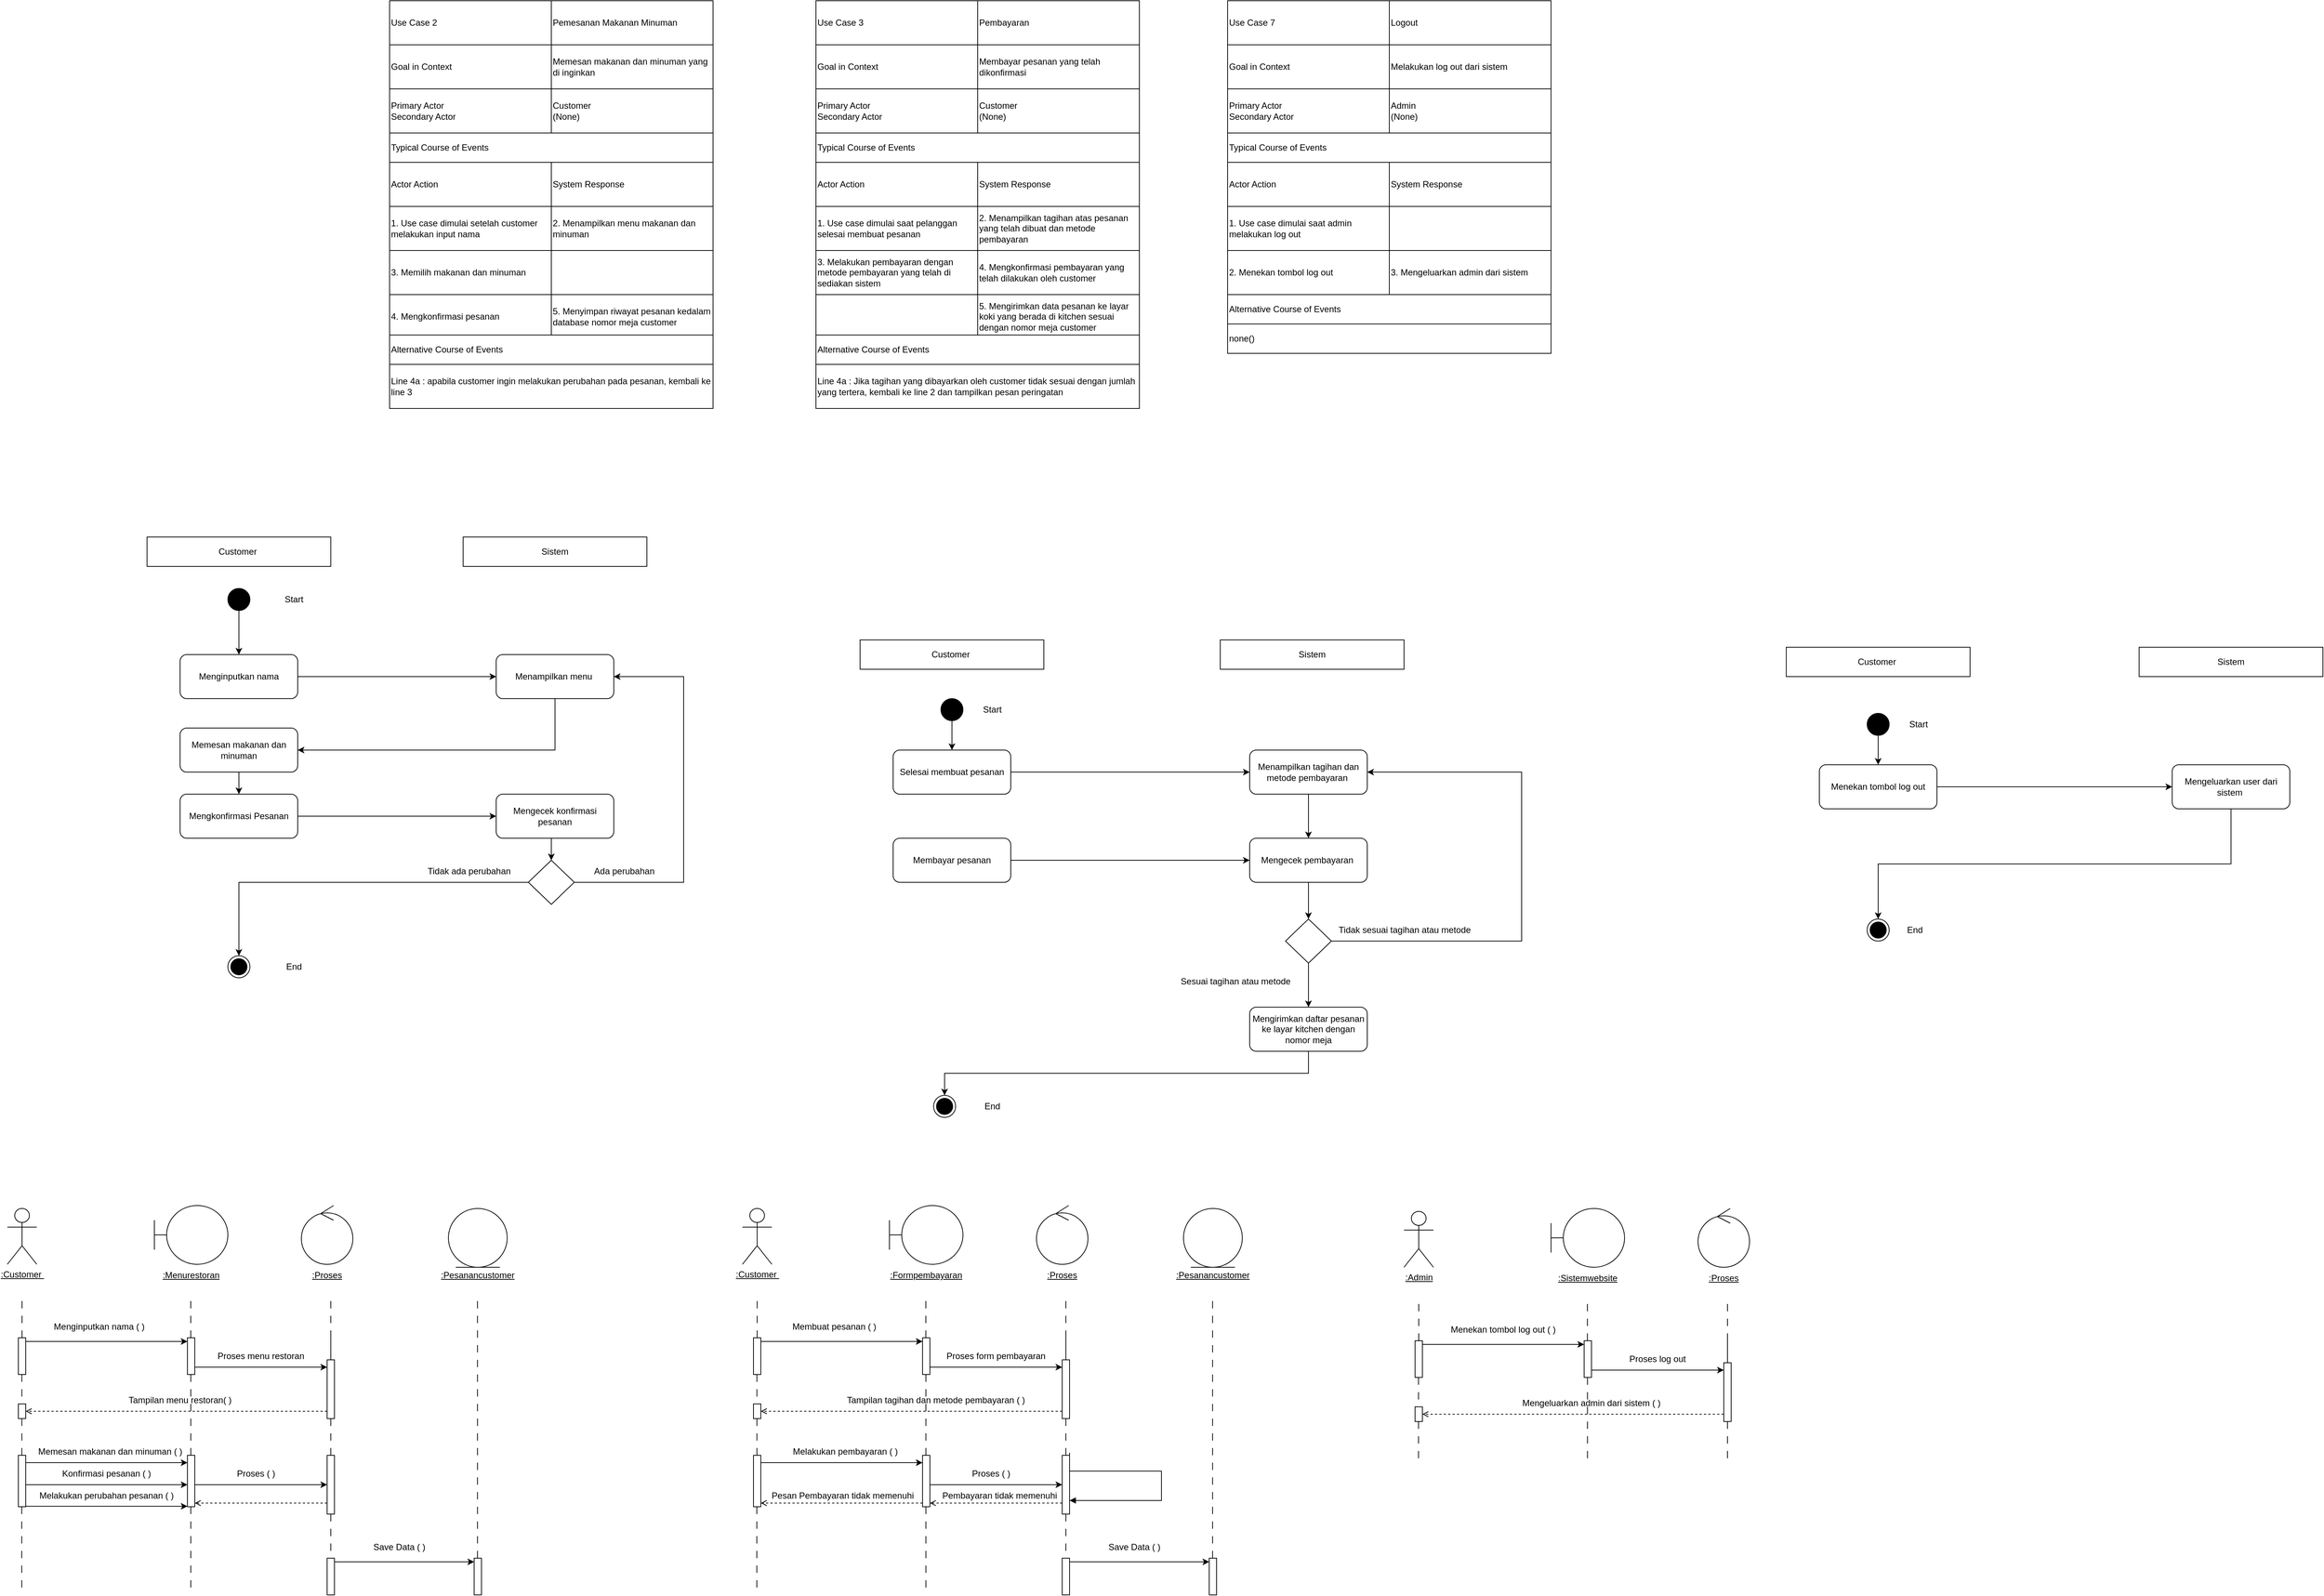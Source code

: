 <mxfile version="22.1.6" type="github">
  <diagram name="Halaman-1" id="fISlve1KNCGOXRuVnE25">
    <mxGraphModel dx="2222" dy="625" grid="1" gridSize="10" guides="1" tooltips="1" connect="1" arrows="1" fold="1" page="1" pageScale="1" pageWidth="827" pageHeight="1169" math="0" shadow="0">
      <root>
        <mxCell id="0" />
        <mxCell id="1" parent="0" />
        <mxCell id="vmjxt_RfoXU69dBz7IHu-2" value="Use Case 2" style="rounded=0;whiteSpace=wrap;html=1;align=left;" parent="1" vertex="1">
          <mxGeometry x="90" y="110" width="220" height="60" as="geometry" />
        </mxCell>
        <mxCell id="vmjxt_RfoXU69dBz7IHu-4" value="Pemesanan Makanan Minuman" style="rounded=0;whiteSpace=wrap;html=1;align=left;" parent="1" vertex="1">
          <mxGeometry x="310" y="110" width="220" height="60" as="geometry" />
        </mxCell>
        <mxCell id="vmjxt_RfoXU69dBz7IHu-6" value="Goal in Context&amp;nbsp;" style="rounded=0;whiteSpace=wrap;html=1;align=left;" parent="1" vertex="1">
          <mxGeometry x="90" y="170" width="220" height="60" as="geometry" />
        </mxCell>
        <mxCell id="vmjxt_RfoXU69dBz7IHu-7" value="Memesan makanan dan minuman yang di inginkan" style="rounded=0;whiteSpace=wrap;html=1;align=left;" parent="1" vertex="1">
          <mxGeometry x="310" y="170" width="220" height="60" as="geometry" />
        </mxCell>
        <mxCell id="vmjxt_RfoXU69dBz7IHu-8" value="Primary Actor&amp;nbsp;&lt;br&gt;Secondary Actor&amp;nbsp;" style="rounded=0;whiteSpace=wrap;html=1;align=left;" parent="1" vertex="1">
          <mxGeometry x="90" y="230" width="220" height="60" as="geometry" />
        </mxCell>
        <mxCell id="vmjxt_RfoXU69dBz7IHu-9" value="Customer&amp;nbsp;&lt;br&gt;&lt;div style=&quot;&quot;&gt;&lt;span style=&quot;background-color: initial;&quot;&gt;(None)&lt;/span&gt;&lt;/div&gt;" style="rounded=0;whiteSpace=wrap;html=1;align=left;" parent="1" vertex="1">
          <mxGeometry x="310" y="230" width="220" height="60" as="geometry" />
        </mxCell>
        <mxCell id="vmjxt_RfoXU69dBz7IHu-10" value="Typical Course of Events" style="rounded=0;whiteSpace=wrap;html=1;align=left;" parent="1" vertex="1">
          <mxGeometry x="90" y="290" width="440" height="40" as="geometry" />
        </mxCell>
        <mxCell id="vmjxt_RfoXU69dBz7IHu-11" value="Actor Action&amp;nbsp;" style="rounded=0;whiteSpace=wrap;html=1;align=left;" parent="1" vertex="1">
          <mxGeometry x="90" y="330" width="220" height="60" as="geometry" />
        </mxCell>
        <mxCell id="vmjxt_RfoXU69dBz7IHu-12" value="System Response" style="rounded=0;whiteSpace=wrap;html=1;align=left;" parent="1" vertex="1">
          <mxGeometry x="310" y="330" width="220" height="60" as="geometry" />
        </mxCell>
        <mxCell id="vmjxt_RfoXU69dBz7IHu-13" value="1. Use case dimulai setelah customer melakukan input nama&amp;nbsp;" style="rounded=0;whiteSpace=wrap;html=1;align=left;" parent="1" vertex="1">
          <mxGeometry x="90" y="390" width="220" height="60" as="geometry" />
        </mxCell>
        <mxCell id="vmjxt_RfoXU69dBz7IHu-14" value="2. Menampilkan menu makanan dan minuman&amp;nbsp;" style="rounded=0;whiteSpace=wrap;html=1;align=left;" parent="1" vertex="1">
          <mxGeometry x="310" y="390" width="220" height="60" as="geometry" />
        </mxCell>
        <mxCell id="vmjxt_RfoXU69dBz7IHu-15" value="3. Memilih makanan dan minuman&amp;nbsp;" style="rounded=0;whiteSpace=wrap;html=1;align=left;" parent="1" vertex="1">
          <mxGeometry x="90" y="450" width="220" height="60" as="geometry" />
        </mxCell>
        <mxCell id="vmjxt_RfoXU69dBz7IHu-16" value="" style="rounded=0;whiteSpace=wrap;html=1;align=left;" parent="1" vertex="1">
          <mxGeometry x="310" y="450" width="220" height="60" as="geometry" />
        </mxCell>
        <mxCell id="vmjxt_RfoXU69dBz7IHu-17" value="4. Mengkonfirmasi pesanan&amp;nbsp;" style="rounded=0;whiteSpace=wrap;html=1;align=left;" parent="1" vertex="1">
          <mxGeometry x="90" y="510" width="220" height="60" as="geometry" />
        </mxCell>
        <mxCell id="vmjxt_RfoXU69dBz7IHu-18" value="5. Menyimpan riwayat pesanan kedalam database nomor meja customer&amp;nbsp;" style="rounded=0;whiteSpace=wrap;html=1;align=left;" parent="1" vertex="1">
          <mxGeometry x="310" y="510" width="220" height="60" as="geometry" />
        </mxCell>
        <mxCell id="vmjxt_RfoXU69dBz7IHu-21" value="Line 4a : apabila customer ingin melakukan perubahan pada pesanan, kembali ke line 3" style="rounded=0;whiteSpace=wrap;html=1;align=left;" parent="1" vertex="1">
          <mxGeometry x="90" y="605" width="440" height="60" as="geometry" />
        </mxCell>
        <mxCell id="vmjxt_RfoXU69dBz7IHu-22" value="Alternative Course of Events" style="rounded=0;whiteSpace=wrap;html=1;align=left;" parent="1" vertex="1">
          <mxGeometry x="90" y="565" width="440" height="40" as="geometry" />
        </mxCell>
        <mxCell id="vmjxt_RfoXU69dBz7IHu-23" value="Use Case 3" style="rounded=0;whiteSpace=wrap;html=1;align=left;" parent="1" vertex="1">
          <mxGeometry x="670" y="110" width="220" height="60" as="geometry" />
        </mxCell>
        <mxCell id="vmjxt_RfoXU69dBz7IHu-24" value="Pembayaran" style="rounded=0;whiteSpace=wrap;html=1;align=left;" parent="1" vertex="1">
          <mxGeometry x="890" y="110" width="220" height="60" as="geometry" />
        </mxCell>
        <mxCell id="vmjxt_RfoXU69dBz7IHu-25" value="Goal in Context&amp;nbsp;" style="rounded=0;whiteSpace=wrap;html=1;align=left;" parent="1" vertex="1">
          <mxGeometry x="670" y="170" width="220" height="60" as="geometry" />
        </mxCell>
        <mxCell id="vmjxt_RfoXU69dBz7IHu-26" value="Membayar pesanan yang telah dikonfirmasi&amp;nbsp;" style="rounded=0;whiteSpace=wrap;html=1;align=left;" parent="1" vertex="1">
          <mxGeometry x="890" y="170" width="220" height="60" as="geometry" />
        </mxCell>
        <mxCell id="vmjxt_RfoXU69dBz7IHu-27" value="Primary Actor&amp;nbsp;&lt;br&gt;Secondary Actor&amp;nbsp;" style="rounded=0;whiteSpace=wrap;html=1;align=left;" parent="1" vertex="1">
          <mxGeometry x="670" y="230" width="220" height="60" as="geometry" />
        </mxCell>
        <mxCell id="vmjxt_RfoXU69dBz7IHu-28" value="Customer&amp;nbsp;&lt;br&gt;&lt;div style=&quot;&quot;&gt;&lt;span style=&quot;background-color: initial;&quot;&gt;(None)&lt;/span&gt;&lt;/div&gt;" style="rounded=0;whiteSpace=wrap;html=1;align=left;" parent="1" vertex="1">
          <mxGeometry x="890" y="230" width="220" height="60" as="geometry" />
        </mxCell>
        <mxCell id="vmjxt_RfoXU69dBz7IHu-29" value="Typical Course of Events" style="rounded=0;whiteSpace=wrap;html=1;align=left;" parent="1" vertex="1">
          <mxGeometry x="670" y="290" width="440" height="40" as="geometry" />
        </mxCell>
        <mxCell id="vmjxt_RfoXU69dBz7IHu-30" value="Actor Action&amp;nbsp;" style="rounded=0;whiteSpace=wrap;html=1;align=left;" parent="1" vertex="1">
          <mxGeometry x="670" y="330" width="220" height="60" as="geometry" />
        </mxCell>
        <mxCell id="vmjxt_RfoXU69dBz7IHu-31" value="System Response" style="rounded=0;whiteSpace=wrap;html=1;align=left;" parent="1" vertex="1">
          <mxGeometry x="890" y="330" width="220" height="60" as="geometry" />
        </mxCell>
        <mxCell id="vmjxt_RfoXU69dBz7IHu-32" value="1. Use case dimulai saat pelanggan selesai membuat pesanan&amp;nbsp;&amp;nbsp;" style="rounded=0;whiteSpace=wrap;html=1;align=left;" parent="1" vertex="1">
          <mxGeometry x="670" y="390" width="220" height="60" as="geometry" />
        </mxCell>
        <mxCell id="vmjxt_RfoXU69dBz7IHu-33" value="2. Menampilkan tagihan atas pesanan yang telah dibuat dan metode pembayaran&amp;nbsp;" style="rounded=0;whiteSpace=wrap;html=1;align=left;" parent="1" vertex="1">
          <mxGeometry x="890" y="390" width="220" height="60" as="geometry" />
        </mxCell>
        <mxCell id="vmjxt_RfoXU69dBz7IHu-34" value="3. Melakukan pembayaran dengan metode pembayaran yang telah di sediakan sistem&amp;nbsp;" style="rounded=0;whiteSpace=wrap;html=1;align=left;" parent="1" vertex="1">
          <mxGeometry x="670" y="450" width="220" height="60" as="geometry" />
        </mxCell>
        <mxCell id="vmjxt_RfoXU69dBz7IHu-35" value="4. Mengkonfirmasi pembayaran yang telah dilakukan oleh customer&amp;nbsp;" style="rounded=0;whiteSpace=wrap;html=1;align=left;" parent="1" vertex="1">
          <mxGeometry x="890" y="450" width="220" height="60" as="geometry" />
        </mxCell>
        <mxCell id="vmjxt_RfoXU69dBz7IHu-36" value="" style="rounded=0;whiteSpace=wrap;html=1;align=left;" parent="1" vertex="1">
          <mxGeometry x="670" y="510" width="220" height="60" as="geometry" />
        </mxCell>
        <mxCell id="vmjxt_RfoXU69dBz7IHu-37" value="5. Mengirimkan data pesanan ke layar koki yang berada di kitchen sesuai dengan nomor meja customer&amp;nbsp;" style="rounded=0;whiteSpace=wrap;html=1;align=left;" parent="1" vertex="1">
          <mxGeometry x="890" y="510" width="220" height="60" as="geometry" />
        </mxCell>
        <mxCell id="vmjxt_RfoXU69dBz7IHu-38" value="Line 4a : Jika tagihan yang dibayarkan oleh customer tidak sesuai dengan jumlah yang tertera, kembali ke line 2 dan tampilkan pesan peringatan" style="rounded=0;whiteSpace=wrap;html=1;align=left;" parent="1" vertex="1">
          <mxGeometry x="670" y="605" width="440" height="60" as="geometry" />
        </mxCell>
        <mxCell id="vmjxt_RfoXU69dBz7IHu-39" value="Alternative Course of Events" style="rounded=0;whiteSpace=wrap;html=1;align=left;" parent="1" vertex="1">
          <mxGeometry x="670" y="565" width="440" height="40" as="geometry" />
        </mxCell>
        <mxCell id="vmjxt_RfoXU69dBz7IHu-57" value="Use Case 7" style="rounded=0;whiteSpace=wrap;html=1;align=left;" parent="1" vertex="1">
          <mxGeometry x="1230" y="110" width="220" height="60" as="geometry" />
        </mxCell>
        <mxCell id="vmjxt_RfoXU69dBz7IHu-58" value="Logout" style="rounded=0;whiteSpace=wrap;html=1;align=left;" parent="1" vertex="1">
          <mxGeometry x="1450" y="110" width="220" height="60" as="geometry" />
        </mxCell>
        <mxCell id="vmjxt_RfoXU69dBz7IHu-59" value="Goal in Context&amp;nbsp;" style="rounded=0;whiteSpace=wrap;html=1;align=left;" parent="1" vertex="1">
          <mxGeometry x="1230" y="170" width="220" height="60" as="geometry" />
        </mxCell>
        <mxCell id="vmjxt_RfoXU69dBz7IHu-60" value="Melakukan log out dari sistem&amp;nbsp;&amp;nbsp;" style="rounded=0;whiteSpace=wrap;html=1;align=left;" parent="1" vertex="1">
          <mxGeometry x="1450" y="170" width="220" height="60" as="geometry" />
        </mxCell>
        <mxCell id="vmjxt_RfoXU69dBz7IHu-61" value="Primary Actor&amp;nbsp;&lt;br&gt;Secondary Actor&amp;nbsp;" style="rounded=0;whiteSpace=wrap;html=1;align=left;" parent="1" vertex="1">
          <mxGeometry x="1230" y="230" width="220" height="60" as="geometry" />
        </mxCell>
        <mxCell id="vmjxt_RfoXU69dBz7IHu-62" value="Admin&amp;nbsp;&amp;nbsp;&lt;br&gt;&lt;div style=&quot;&quot;&gt;&lt;span style=&quot;background-color: initial;&quot;&gt;(None)&lt;/span&gt;&lt;/div&gt;" style="rounded=0;whiteSpace=wrap;html=1;align=left;" parent="1" vertex="1">
          <mxGeometry x="1450" y="230" width="220" height="60" as="geometry" />
        </mxCell>
        <mxCell id="vmjxt_RfoXU69dBz7IHu-63" value="Typical Course of Events" style="rounded=0;whiteSpace=wrap;html=1;align=left;" parent="1" vertex="1">
          <mxGeometry x="1230" y="290" width="440" height="40" as="geometry" />
        </mxCell>
        <mxCell id="vmjxt_RfoXU69dBz7IHu-64" value="Actor Action&amp;nbsp;" style="rounded=0;whiteSpace=wrap;html=1;align=left;" parent="1" vertex="1">
          <mxGeometry x="1230" y="330" width="220" height="60" as="geometry" />
        </mxCell>
        <mxCell id="vmjxt_RfoXU69dBz7IHu-65" value="System Response" style="rounded=0;whiteSpace=wrap;html=1;align=left;" parent="1" vertex="1">
          <mxGeometry x="1450" y="330" width="220" height="60" as="geometry" />
        </mxCell>
        <mxCell id="vmjxt_RfoXU69dBz7IHu-66" value="1. Use case dimulai saat admin melakukan log out&amp;nbsp;" style="rounded=0;whiteSpace=wrap;html=1;align=left;" parent="1" vertex="1">
          <mxGeometry x="1230" y="390" width="220" height="60" as="geometry" />
        </mxCell>
        <mxCell id="vmjxt_RfoXU69dBz7IHu-67" value="" style="rounded=0;whiteSpace=wrap;html=1;align=left;" parent="1" vertex="1">
          <mxGeometry x="1450" y="390" width="220" height="60" as="geometry" />
        </mxCell>
        <mxCell id="vmjxt_RfoXU69dBz7IHu-68" value="2. Menekan tombol log out" style="rounded=0;whiteSpace=wrap;html=1;align=left;" parent="1" vertex="1">
          <mxGeometry x="1230" y="450" width="220" height="60" as="geometry" />
        </mxCell>
        <mxCell id="vmjxt_RfoXU69dBz7IHu-69" value="3. Mengeluarkan admin dari sistem&amp;nbsp;" style="rounded=0;whiteSpace=wrap;html=1;align=left;" parent="1" vertex="1">
          <mxGeometry x="1450" y="450" width="220" height="60" as="geometry" />
        </mxCell>
        <mxCell id="vmjxt_RfoXU69dBz7IHu-73" value="Alternative Course of Events" style="rounded=0;whiteSpace=wrap;html=1;align=left;" parent="1" vertex="1">
          <mxGeometry x="1230" y="510" width="440" height="40" as="geometry" />
        </mxCell>
        <mxCell id="QGi1Rs4aIDOKxDYbyt5V-1" value="Customer&amp;nbsp;" style="rounded=0;whiteSpace=wrap;html=1;" parent="1" vertex="1">
          <mxGeometry x="-240" y="840" width="250" height="40" as="geometry" />
        </mxCell>
        <mxCell id="QGi1Rs4aIDOKxDYbyt5V-3" value="Sistem" style="rounded=0;whiteSpace=wrap;html=1;" parent="1" vertex="1">
          <mxGeometry x="190" y="840" width="250" height="40" as="geometry" />
        </mxCell>
        <mxCell id="QGi1Rs4aIDOKxDYbyt5V-9" style="edgeStyle=orthogonalEdgeStyle;rounded=0;orthogonalLoop=1;jettySize=auto;html=1;exitX=0.5;exitY=1;exitDx=0;exitDy=0;entryX=0.5;entryY=0;entryDx=0;entryDy=0;" parent="1" source="QGi1Rs4aIDOKxDYbyt5V-6" target="QGi1Rs4aIDOKxDYbyt5V-8" edge="1">
          <mxGeometry relative="1" as="geometry" />
        </mxCell>
        <mxCell id="QGi1Rs4aIDOKxDYbyt5V-6" value="" style="ellipse;fillColor=strokeColor;html=1;" parent="1" vertex="1">
          <mxGeometry x="-130" y="910" width="30" height="30" as="geometry" />
        </mxCell>
        <mxCell id="QGi1Rs4aIDOKxDYbyt5V-13" style="edgeStyle=orthogonalEdgeStyle;rounded=0;orthogonalLoop=1;jettySize=auto;html=1;exitX=1;exitY=0.5;exitDx=0;exitDy=0;" parent="1" source="QGi1Rs4aIDOKxDYbyt5V-8" target="QGi1Rs4aIDOKxDYbyt5V-11" edge="1">
          <mxGeometry relative="1" as="geometry" />
        </mxCell>
        <mxCell id="QGi1Rs4aIDOKxDYbyt5V-8" value="Menginputkan nama" style="rounded=1;whiteSpace=wrap;html=1;" parent="1" vertex="1">
          <mxGeometry x="-195" y="1000" width="160" height="60" as="geometry" />
        </mxCell>
        <mxCell id="QGi1Rs4aIDOKxDYbyt5V-18" style="edgeStyle=orthogonalEdgeStyle;rounded=0;orthogonalLoop=1;jettySize=auto;html=1;exitX=0.5;exitY=1;exitDx=0;exitDy=0;entryX=1;entryY=0.5;entryDx=0;entryDy=0;" parent="1" source="QGi1Rs4aIDOKxDYbyt5V-11" target="QGi1Rs4aIDOKxDYbyt5V-15" edge="1">
          <mxGeometry relative="1" as="geometry" />
        </mxCell>
        <mxCell id="QGi1Rs4aIDOKxDYbyt5V-11" value="Menampilkan menu&amp;nbsp;" style="rounded=1;whiteSpace=wrap;html=1;" parent="1" vertex="1">
          <mxGeometry x="235" y="1000" width="160" height="60" as="geometry" />
        </mxCell>
        <mxCell id="QGi1Rs4aIDOKxDYbyt5V-20" style="edgeStyle=orthogonalEdgeStyle;rounded=0;orthogonalLoop=1;jettySize=auto;html=1;exitX=0.5;exitY=1;exitDx=0;exitDy=0;entryX=0.5;entryY=0;entryDx=0;entryDy=0;" parent="1" source="QGi1Rs4aIDOKxDYbyt5V-15" target="QGi1Rs4aIDOKxDYbyt5V-19" edge="1">
          <mxGeometry relative="1" as="geometry" />
        </mxCell>
        <mxCell id="QGi1Rs4aIDOKxDYbyt5V-15" value="Memesan makanan dan minuman" style="rounded=1;whiteSpace=wrap;html=1;" parent="1" vertex="1">
          <mxGeometry x="-195" y="1100" width="160" height="60" as="geometry" />
        </mxCell>
        <mxCell id="QGi1Rs4aIDOKxDYbyt5V-22" style="edgeStyle=orthogonalEdgeStyle;rounded=0;orthogonalLoop=1;jettySize=auto;html=1;exitX=1;exitY=0.5;exitDx=0;exitDy=0;entryX=0;entryY=0.5;entryDx=0;entryDy=0;" parent="1" source="QGi1Rs4aIDOKxDYbyt5V-19" target="QGi1Rs4aIDOKxDYbyt5V-21" edge="1">
          <mxGeometry relative="1" as="geometry" />
        </mxCell>
        <mxCell id="QGi1Rs4aIDOKxDYbyt5V-19" value="Mengkonfirmasi Pesanan" style="rounded=1;whiteSpace=wrap;html=1;" parent="1" vertex="1">
          <mxGeometry x="-195" y="1190" width="160" height="60" as="geometry" />
        </mxCell>
        <mxCell id="QGi1Rs4aIDOKxDYbyt5V-40" style="edgeStyle=orthogonalEdgeStyle;rounded=0;orthogonalLoop=1;jettySize=auto;html=1;exitX=0.5;exitY=1;exitDx=0;exitDy=0;entryX=0.5;entryY=0;entryDx=0;entryDy=0;" parent="1" source="QGi1Rs4aIDOKxDYbyt5V-21" target="QGi1Rs4aIDOKxDYbyt5V-32" edge="1">
          <mxGeometry relative="1" as="geometry" />
        </mxCell>
        <mxCell id="QGi1Rs4aIDOKxDYbyt5V-21" value="Mengecek konfirmasi pesanan" style="rounded=1;whiteSpace=wrap;html=1;" parent="1" vertex="1">
          <mxGeometry x="235" y="1190" width="160" height="60" as="geometry" />
        </mxCell>
        <mxCell id="QGi1Rs4aIDOKxDYbyt5V-26" value="" style="ellipse;html=1;shape=endState;fillColor=strokeColor;" parent="1" vertex="1">
          <mxGeometry x="-130" y="1410" width="30" height="30" as="geometry" />
        </mxCell>
        <mxCell id="QGi1Rs4aIDOKxDYbyt5V-33" style="edgeStyle=orthogonalEdgeStyle;rounded=0;orthogonalLoop=1;jettySize=auto;html=1;exitX=0;exitY=0.5;exitDx=0;exitDy=0;" parent="1" source="QGi1Rs4aIDOKxDYbyt5V-32" target="QGi1Rs4aIDOKxDYbyt5V-26" edge="1">
          <mxGeometry relative="1" as="geometry" />
        </mxCell>
        <mxCell id="QGi1Rs4aIDOKxDYbyt5V-39" style="edgeStyle=orthogonalEdgeStyle;rounded=0;orthogonalLoop=1;jettySize=auto;html=1;exitX=1;exitY=0.5;exitDx=0;exitDy=0;entryX=1;entryY=0.5;entryDx=0;entryDy=0;" parent="1" source="QGi1Rs4aIDOKxDYbyt5V-32" target="QGi1Rs4aIDOKxDYbyt5V-11" edge="1">
          <mxGeometry relative="1" as="geometry">
            <Array as="points">
              <mxPoint x="490" y="1310" />
              <mxPoint x="490" y="1030" />
            </Array>
          </mxGeometry>
        </mxCell>
        <mxCell id="QGi1Rs4aIDOKxDYbyt5V-32" value="" style="rhombus;" parent="1" vertex="1">
          <mxGeometry x="278.75" y="1280" width="62.5" height="60" as="geometry" />
        </mxCell>
        <mxCell id="QGi1Rs4aIDOKxDYbyt5V-35" value="Tidak ada perubahan&amp;nbsp;" style="text;html=1;strokeColor=none;fillColor=none;align=center;verticalAlign=middle;whiteSpace=wrap;rounded=0;" parent="1" vertex="1">
          <mxGeometry x="130" y="1280" width="140" height="30" as="geometry" />
        </mxCell>
        <mxCell id="QGi1Rs4aIDOKxDYbyt5V-37" value="Ada perubahan&amp;nbsp;" style="text;html=1;strokeColor=none;fillColor=none;align=center;verticalAlign=middle;whiteSpace=wrap;rounded=0;" parent="1" vertex="1">
          <mxGeometry x="341.25" y="1280" width="140" height="30" as="geometry" />
        </mxCell>
        <mxCell id="QGi1Rs4aIDOKxDYbyt5V-41" value="End" style="text;html=1;strokeColor=none;fillColor=none;align=center;verticalAlign=middle;whiteSpace=wrap;rounded=0;" parent="1" vertex="1">
          <mxGeometry x="-90" y="1410" width="100" height="30" as="geometry" />
        </mxCell>
        <mxCell id="QGi1Rs4aIDOKxDYbyt5V-42" value="Start" style="text;html=1;strokeColor=none;fillColor=none;align=center;verticalAlign=middle;whiteSpace=wrap;rounded=0;" parent="1" vertex="1">
          <mxGeometry x="-90" y="910" width="100" height="30" as="geometry" />
        </mxCell>
        <mxCell id="QGi1Rs4aIDOKxDYbyt5V-43" value="Customer&amp;nbsp;" style="rounded=0;whiteSpace=wrap;html=1;" parent="1" vertex="1">
          <mxGeometry x="730" y="980" width="250" height="40" as="geometry" />
        </mxCell>
        <mxCell id="QGi1Rs4aIDOKxDYbyt5V-44" value="Sistem" style="rounded=0;whiteSpace=wrap;html=1;" parent="1" vertex="1">
          <mxGeometry x="1220" y="980" width="250" height="40" as="geometry" />
        </mxCell>
        <mxCell id="QGi1Rs4aIDOKxDYbyt5V-45" value="Start" style="text;html=1;strokeColor=none;fillColor=none;align=center;verticalAlign=middle;whiteSpace=wrap;rounded=0;" parent="1" vertex="1">
          <mxGeometry x="860" y="1060" width="100" height="30" as="geometry" />
        </mxCell>
        <mxCell id="QGi1Rs4aIDOKxDYbyt5V-49" style="edgeStyle=orthogonalEdgeStyle;rounded=0;orthogonalLoop=1;jettySize=auto;html=1;exitX=0.5;exitY=1;exitDx=0;exitDy=0;entryX=0.5;entryY=0;entryDx=0;entryDy=0;" parent="1" source="QGi1Rs4aIDOKxDYbyt5V-46" target="QGi1Rs4aIDOKxDYbyt5V-48" edge="1">
          <mxGeometry relative="1" as="geometry" />
        </mxCell>
        <mxCell id="QGi1Rs4aIDOKxDYbyt5V-46" value="" style="ellipse;fillColor=strokeColor;html=1;" parent="1" vertex="1">
          <mxGeometry x="840" y="1060" width="30" height="30" as="geometry" />
        </mxCell>
        <mxCell id="QGi1Rs4aIDOKxDYbyt5V-51" style="edgeStyle=orthogonalEdgeStyle;rounded=0;orthogonalLoop=1;jettySize=auto;html=1;exitX=1;exitY=0.5;exitDx=0;exitDy=0;entryX=0;entryY=0.5;entryDx=0;entryDy=0;" parent="1" source="QGi1Rs4aIDOKxDYbyt5V-48" target="QGi1Rs4aIDOKxDYbyt5V-50" edge="1">
          <mxGeometry relative="1" as="geometry" />
        </mxCell>
        <mxCell id="QGi1Rs4aIDOKxDYbyt5V-48" value="Selesai membuat pesanan" style="rounded=1;whiteSpace=wrap;html=1;" parent="1" vertex="1">
          <mxGeometry x="775" y="1130" width="160" height="60" as="geometry" />
        </mxCell>
        <mxCell id="fw9mQjKwKF445Akn7b9--67" style="edgeStyle=orthogonalEdgeStyle;rounded=0;orthogonalLoop=1;jettySize=auto;html=1;exitX=0.5;exitY=1;exitDx=0;exitDy=0;entryX=0.5;entryY=0;entryDx=0;entryDy=0;" edge="1" parent="1" source="QGi1Rs4aIDOKxDYbyt5V-50" target="QGi1Rs4aIDOKxDYbyt5V-53">
          <mxGeometry relative="1" as="geometry" />
        </mxCell>
        <mxCell id="QGi1Rs4aIDOKxDYbyt5V-50" value="Menampilkan tagihan dan metode pembayaran&amp;nbsp;" style="rounded=1;whiteSpace=wrap;html=1;" parent="1" vertex="1">
          <mxGeometry x="1260" y="1130" width="160" height="60" as="geometry" />
        </mxCell>
        <mxCell id="QGi1Rs4aIDOKxDYbyt5V-54" style="edgeStyle=orthogonalEdgeStyle;rounded=0;orthogonalLoop=1;jettySize=auto;html=1;exitX=1;exitY=0.5;exitDx=0;exitDy=0;entryX=0;entryY=0.5;entryDx=0;entryDy=0;" parent="1" source="QGi1Rs4aIDOKxDYbyt5V-52" target="QGi1Rs4aIDOKxDYbyt5V-53" edge="1">
          <mxGeometry relative="1" as="geometry" />
        </mxCell>
        <mxCell id="QGi1Rs4aIDOKxDYbyt5V-52" value="Membayar pesanan" style="rounded=1;whiteSpace=wrap;html=1;" parent="1" vertex="1">
          <mxGeometry x="775" y="1250" width="160" height="60" as="geometry" />
        </mxCell>
        <mxCell id="QGi1Rs4aIDOKxDYbyt5V-57" style="edgeStyle=orthogonalEdgeStyle;rounded=0;orthogonalLoop=1;jettySize=auto;html=1;exitX=0.5;exitY=1;exitDx=0;exitDy=0;entryX=0.5;entryY=0;entryDx=0;entryDy=0;" parent="1" source="QGi1Rs4aIDOKxDYbyt5V-53" target="QGi1Rs4aIDOKxDYbyt5V-56" edge="1">
          <mxGeometry relative="1" as="geometry" />
        </mxCell>
        <mxCell id="QGi1Rs4aIDOKxDYbyt5V-53" value="Mengecek pembayaran&amp;nbsp;" style="rounded=1;whiteSpace=wrap;html=1;" parent="1" vertex="1">
          <mxGeometry x="1260" y="1250" width="160" height="60" as="geometry" />
        </mxCell>
        <mxCell id="QGi1Rs4aIDOKxDYbyt5V-58" style="edgeStyle=orthogonalEdgeStyle;rounded=0;orthogonalLoop=1;jettySize=auto;html=1;exitX=1;exitY=0.5;exitDx=0;exitDy=0;entryX=1;entryY=0.5;entryDx=0;entryDy=0;" parent="1" source="QGi1Rs4aIDOKxDYbyt5V-56" target="QGi1Rs4aIDOKxDYbyt5V-50" edge="1">
          <mxGeometry relative="1" as="geometry">
            <Array as="points">
              <mxPoint x="1630" y="1390" />
              <mxPoint x="1630" y="1160" />
            </Array>
          </mxGeometry>
        </mxCell>
        <mxCell id="QGi1Rs4aIDOKxDYbyt5V-65" style="edgeStyle=orthogonalEdgeStyle;rounded=0;orthogonalLoop=1;jettySize=auto;html=1;exitX=0.5;exitY=1;exitDx=0;exitDy=0;entryX=0.5;entryY=0;entryDx=0;entryDy=0;" parent="1" source="QGi1Rs4aIDOKxDYbyt5V-56" target="QGi1Rs4aIDOKxDYbyt5V-64" edge="1">
          <mxGeometry relative="1" as="geometry" />
        </mxCell>
        <mxCell id="QGi1Rs4aIDOKxDYbyt5V-56" value="" style="rhombus;" parent="1" vertex="1">
          <mxGeometry x="1308.75" y="1360" width="62.5" height="60" as="geometry" />
        </mxCell>
        <mxCell id="QGi1Rs4aIDOKxDYbyt5V-59" value="Tidak sesuai tagihan atau metode" style="text;html=1;strokeColor=none;fillColor=none;align=center;verticalAlign=middle;whiteSpace=wrap;rounded=0;" parent="1" vertex="1">
          <mxGeometry x="1371.25" y="1360" width="200" height="30" as="geometry" />
        </mxCell>
        <mxCell id="QGi1Rs4aIDOKxDYbyt5V-60" value="" style="ellipse;html=1;shape=endState;fillColor=strokeColor;" parent="1" vertex="1">
          <mxGeometry x="830" y="1600" width="30" height="30" as="geometry" />
        </mxCell>
        <mxCell id="QGi1Rs4aIDOKxDYbyt5V-61" value="End" style="text;html=1;strokeColor=none;fillColor=none;align=center;verticalAlign=middle;whiteSpace=wrap;rounded=0;" parent="1" vertex="1">
          <mxGeometry x="860" y="1600" width="100" height="30" as="geometry" />
        </mxCell>
        <mxCell id="QGi1Rs4aIDOKxDYbyt5V-62" value="Sesuai tagihan atau metode" style="text;html=1;strokeColor=none;fillColor=none;align=center;verticalAlign=middle;whiteSpace=wrap;rounded=0;" parent="1" vertex="1">
          <mxGeometry x="1141" y="1430" width="200" height="30" as="geometry" />
        </mxCell>
        <mxCell id="QGi1Rs4aIDOKxDYbyt5V-66" style="edgeStyle=orthogonalEdgeStyle;rounded=0;orthogonalLoop=1;jettySize=auto;html=1;exitX=0.5;exitY=1;exitDx=0;exitDy=0;entryX=0.5;entryY=0;entryDx=0;entryDy=0;" parent="1" source="QGi1Rs4aIDOKxDYbyt5V-64" target="QGi1Rs4aIDOKxDYbyt5V-60" edge="1">
          <mxGeometry relative="1" as="geometry" />
        </mxCell>
        <mxCell id="QGi1Rs4aIDOKxDYbyt5V-64" value="Mengirimkan daftar pesanan ke layar kitchen dengan nomor meja" style="rounded=1;whiteSpace=wrap;html=1;" parent="1" vertex="1">
          <mxGeometry x="1260" y="1480" width="160" height="60" as="geometry" />
        </mxCell>
        <mxCell id="QGi1Rs4aIDOKxDYbyt5V-67" value="Customer&amp;nbsp;" style="rounded=0;whiteSpace=wrap;html=1;" parent="1" vertex="1">
          <mxGeometry x="1990" y="990" width="250" height="40" as="geometry" />
        </mxCell>
        <mxCell id="QGi1Rs4aIDOKxDYbyt5V-68" value="Sistem" style="rounded=0;whiteSpace=wrap;html=1;" parent="1" vertex="1">
          <mxGeometry x="2470" y="990" width="250" height="40" as="geometry" />
        </mxCell>
        <mxCell id="QGi1Rs4aIDOKxDYbyt5V-69" value="Start" style="text;html=1;strokeColor=none;fillColor=none;align=center;verticalAlign=middle;whiteSpace=wrap;rounded=0;" parent="1" vertex="1">
          <mxGeometry x="2120" y="1080" width="100" height="30" as="geometry" />
        </mxCell>
        <mxCell id="QGi1Rs4aIDOKxDYbyt5V-78" style="edgeStyle=orthogonalEdgeStyle;rounded=0;orthogonalLoop=1;jettySize=auto;html=1;exitX=0.5;exitY=1;exitDx=0;exitDy=0;entryX=0.5;entryY=0;entryDx=0;entryDy=0;" parent="1" source="QGi1Rs4aIDOKxDYbyt5V-70" target="QGi1Rs4aIDOKxDYbyt5V-77" edge="1">
          <mxGeometry relative="1" as="geometry" />
        </mxCell>
        <mxCell id="QGi1Rs4aIDOKxDYbyt5V-70" value="" style="ellipse;fillColor=strokeColor;html=1;" parent="1" vertex="1">
          <mxGeometry x="2100" y="1080" width="30" height="30" as="geometry" />
        </mxCell>
        <mxCell id="QGi1Rs4aIDOKxDYbyt5V-72" value="" style="ellipse;html=1;shape=endState;fillColor=strokeColor;" parent="1" vertex="1">
          <mxGeometry x="2100" y="1360" width="30" height="30" as="geometry" />
        </mxCell>
        <mxCell id="QGi1Rs4aIDOKxDYbyt5V-73" value="End" style="text;html=1;strokeColor=none;fillColor=none;align=center;verticalAlign=middle;whiteSpace=wrap;rounded=0;" parent="1" vertex="1">
          <mxGeometry x="2115" y="1360" width="100" height="30" as="geometry" />
        </mxCell>
        <mxCell id="QGi1Rs4aIDOKxDYbyt5V-75" style="edgeStyle=orthogonalEdgeStyle;rounded=0;orthogonalLoop=1;jettySize=auto;html=1;exitX=0.5;exitY=1;exitDx=0;exitDy=0;" parent="1" source="QGi1Rs4aIDOKxDYbyt5V-68" target="QGi1Rs4aIDOKxDYbyt5V-68" edge="1">
          <mxGeometry relative="1" as="geometry" />
        </mxCell>
        <mxCell id="QGi1Rs4aIDOKxDYbyt5V-77" value="Menekan tombol log out" style="rounded=1;whiteSpace=wrap;html=1;" parent="1" vertex="1">
          <mxGeometry x="2035" y="1150" width="160" height="60" as="geometry" />
        </mxCell>
        <mxCell id="QGi1Rs4aIDOKxDYbyt5V-93" style="edgeStyle=orthogonalEdgeStyle;rounded=0;orthogonalLoop=1;jettySize=auto;html=1;exitX=1;exitY=0.5;exitDx=0;exitDy=0;entryX=0;entryY=0.5;entryDx=0;entryDy=0;" parent="1" source="QGi1Rs4aIDOKxDYbyt5V-77" target="QGi1Rs4aIDOKxDYbyt5V-92" edge="1">
          <mxGeometry relative="1" as="geometry">
            <mxPoint x="2195" y="1460" as="sourcePoint" />
          </mxGeometry>
        </mxCell>
        <mxCell id="QGi1Rs4aIDOKxDYbyt5V-94" style="edgeStyle=orthogonalEdgeStyle;rounded=0;orthogonalLoop=1;jettySize=auto;html=1;exitX=0.5;exitY=1;exitDx=0;exitDy=0;entryX=0.5;entryY=0;entryDx=0;entryDy=0;" parent="1" source="QGi1Rs4aIDOKxDYbyt5V-92" target="QGi1Rs4aIDOKxDYbyt5V-72" edge="1">
          <mxGeometry relative="1" as="geometry" />
        </mxCell>
        <mxCell id="QGi1Rs4aIDOKxDYbyt5V-92" value="Mengeluarkan user dari sistem&amp;nbsp;" style="rounded=1;whiteSpace=wrap;html=1;" parent="1" vertex="1">
          <mxGeometry x="2515" y="1150" width="160" height="60" as="geometry" />
        </mxCell>
        <mxCell id="fw9mQjKwKF445Akn7b9--2" value="&lt;u&gt;:Customer&amp;nbsp;&lt;/u&gt;" style="shape=umlActor;verticalLabelPosition=bottom;verticalAlign=top;html=1;" vertex="1" parent="1">
          <mxGeometry x="-430" y="1754" width="40" height="76" as="geometry" />
        </mxCell>
        <mxCell id="fw9mQjKwKF445Akn7b9--5" value="" style="endArrow=none;startArrow=none;endFill=0;startFill=0;endSize=8;html=1;verticalAlign=bottom;dashed=1;labelBackgroundColor=none;dashPattern=10 10;rounded=0;" edge="1" parent="1">
          <mxGeometry width="160" relative="1" as="geometry">
            <mxPoint x="-410" y="1880" as="sourcePoint" />
            <mxPoint x="-410" y="1930" as="targetPoint" />
            <Array as="points">
              <mxPoint x="-410" y="1930" />
            </Array>
            <mxPoint as="offset" />
          </mxGeometry>
        </mxCell>
        <mxCell id="fw9mQjKwKF445Akn7b9--6" value="" style="html=1;points=[[0,0,0,0,5],[0,1,0,0,-5],[1,0,0,0,5],[1,1,0,0,-5]];perimeter=orthogonalPerimeter;outlineConnect=0;targetShapes=umlLifeline;portConstraint=eastwest;newEdgeStyle={&quot;curved&quot;:0,&quot;rounded&quot;:0};" vertex="1" parent="1">
          <mxGeometry x="-415" y="1930" width="10" height="50" as="geometry" />
        </mxCell>
        <mxCell id="fw9mQjKwKF445Akn7b9--10" value="" style="shape=umlBoundary;whiteSpace=wrap;html=1;" vertex="1" parent="1">
          <mxGeometry x="-230" y="1750" width="100" height="80" as="geometry" />
        </mxCell>
        <mxCell id="fw9mQjKwKF445Akn7b9--11" value="&lt;u&gt;:Menurestoran&lt;/u&gt;" style="text;html=1;strokeColor=none;fillColor=none;align=center;verticalAlign=middle;whiteSpace=wrap;rounded=0;" vertex="1" parent="1">
          <mxGeometry x="-210" y="1830" width="60" height="30" as="geometry" />
        </mxCell>
        <mxCell id="fw9mQjKwKF445Akn7b9--12" value="Menginputkan nama ( )" style="text;html=1;strokeColor=none;fillColor=none;align=center;verticalAlign=middle;whiteSpace=wrap;rounded=0;" vertex="1" parent="1">
          <mxGeometry x="-370" y="1900" width="130" height="30" as="geometry" />
        </mxCell>
        <mxCell id="fw9mQjKwKF445Akn7b9--13" value="" style="endArrow=none;startArrow=none;endFill=0;startFill=0;endSize=8;html=1;verticalAlign=bottom;dashed=1;labelBackgroundColor=none;dashPattern=10 10;rounded=0;" edge="1" parent="1">
          <mxGeometry width="160" relative="1" as="geometry">
            <mxPoint x="-180.5" y="1880" as="sourcePoint" />
            <mxPoint x="-180.5" y="1930" as="targetPoint" />
            <Array as="points">
              <mxPoint x="-180.5" y="1900" />
              <mxPoint x="-180.5" y="1930" />
            </Array>
            <mxPoint as="offset" />
          </mxGeometry>
        </mxCell>
        <mxCell id="fw9mQjKwKF445Akn7b9--14" value="" style="endArrow=classic;html=1;rounded=0;exitX=1;exitY=0;exitDx=0;exitDy=5;exitPerimeter=0;" edge="1" parent="1" source="fw9mQjKwKF445Akn7b9--6" target="fw9mQjKwKF445Akn7b9--15">
          <mxGeometry width="50" height="50" relative="1" as="geometry">
            <mxPoint x="-90" y="1910" as="sourcePoint" />
            <mxPoint x="-40" y="1860" as="targetPoint" />
          </mxGeometry>
        </mxCell>
        <mxCell id="fw9mQjKwKF445Akn7b9--15" value="" style="html=1;points=[[0,0,0,0,5],[0,1,0,0,-5],[1,0,0,0,5],[1,1,0,0,-5]];perimeter=orthogonalPerimeter;outlineConnect=0;targetShapes=umlLifeline;portConstraint=eastwest;newEdgeStyle={&quot;curved&quot;:0,&quot;rounded&quot;:0};" vertex="1" parent="1">
          <mxGeometry x="-185" y="1930" width="10" height="50" as="geometry" />
        </mxCell>
        <mxCell id="fw9mQjKwKF445Akn7b9--17" value="&lt;u&gt;:Proses&lt;/u&gt;" style="text;html=1;strokeColor=none;fillColor=none;align=center;verticalAlign=middle;whiteSpace=wrap;rounded=0;" vertex="1" parent="1">
          <mxGeometry x="-25" y="1830" width="60" height="30" as="geometry" />
        </mxCell>
        <mxCell id="fw9mQjKwKF445Akn7b9--18" value="" style="endArrow=classic;html=1;rounded=0;exitX=1;exitY=0;exitDx=0;exitDy=5;exitPerimeter=0;" edge="1" parent="1" target="fw9mQjKwKF445Akn7b9--19">
          <mxGeometry width="50" height="50" relative="1" as="geometry">
            <mxPoint x="-175" y="1970" as="sourcePoint" />
            <mxPoint x="-30" y="1970" as="targetPoint" />
          </mxGeometry>
        </mxCell>
        <mxCell id="fw9mQjKwKF445Akn7b9--19" value="" style="html=1;points=[[0,0,0,0,5],[0,1,0,0,-5],[1,0,0,0,5],[1,1,0,0,-5]];perimeter=orthogonalPerimeter;outlineConnect=0;targetShapes=umlLifeline;portConstraint=eastwest;newEdgeStyle={&quot;curved&quot;:0,&quot;rounded&quot;:0};" vertex="1" parent="1">
          <mxGeometry x="5" y="1960" width="10" height="80" as="geometry" />
        </mxCell>
        <mxCell id="fw9mQjKwKF445Akn7b9--20" value="" style="endArrow=none;startArrow=none;endFill=0;startFill=0;endSize=8;html=1;verticalAlign=bottom;dashed=1;labelBackgroundColor=none;dashPattern=10 10;rounded=0;" edge="1" parent="1">
          <mxGeometry width="160" relative="1" as="geometry">
            <mxPoint x="10" y="1880" as="sourcePoint" />
            <mxPoint x="10" y="1930" as="targetPoint" />
            <Array as="points">
              <mxPoint x="10" y="1900" />
              <mxPoint x="10" y="1930" />
              <mxPoint x="10" y="1960" />
            </Array>
            <mxPoint as="offset" />
          </mxGeometry>
        </mxCell>
        <mxCell id="fw9mQjKwKF445Akn7b9--23" value="" style="html=1;verticalAlign=bottom;labelBackgroundColor=none;endArrow=open;endFill=0;dashed=1;rounded=0;exitX=0;exitY=1;exitDx=0;exitDy=-5;exitPerimeter=0;" edge="1" parent="1" target="fw9mQjKwKF445Akn7b9--24">
          <mxGeometry width="160" relative="1" as="geometry">
            <mxPoint x="5" y="2030" as="sourcePoint" />
            <mxPoint x="-260" y="2035" as="targetPoint" />
          </mxGeometry>
        </mxCell>
        <mxCell id="fw9mQjKwKF445Akn7b9--24" value="" style="html=1;points=[[0,0,0,0,5],[0,1,0,0,-5],[1,0,0,0,5],[1,1,0,0,-5]];perimeter=orthogonalPerimeter;outlineConnect=0;targetShapes=umlLifeline;portConstraint=eastwest;newEdgeStyle={&quot;curved&quot;:0,&quot;rounded&quot;:0};" vertex="1" parent="1">
          <mxGeometry x="-415" y="2020" width="10" height="20" as="geometry" />
        </mxCell>
        <mxCell id="fw9mQjKwKF445Akn7b9--26" value="Proses menu restoran" style="text;html=1;strokeColor=none;fillColor=none;align=center;verticalAlign=middle;whiteSpace=wrap;rounded=0;" vertex="1" parent="1">
          <mxGeometry x="-170" y="1940" width="170" height="30" as="geometry" />
        </mxCell>
        <mxCell id="fw9mQjKwKF445Akn7b9--28" value="" style="ellipse;shape=umlControl;whiteSpace=wrap;html=1;" vertex="1" parent="1">
          <mxGeometry x="-30" y="1750" width="70" height="80" as="geometry" />
        </mxCell>
        <mxCell id="fw9mQjKwKF445Akn7b9--29" value="" style="endArrow=none;startArrow=none;endFill=0;startFill=0;endSize=8;html=1;verticalAlign=bottom;dashed=1;labelBackgroundColor=none;dashPattern=10 10;rounded=0;" edge="1" parent="1" target="fw9mQjKwKF445Akn7b9--24">
          <mxGeometry width="160" relative="1" as="geometry">
            <mxPoint x="-410.29" y="1980" as="sourcePoint" />
            <mxPoint x="-410" y="2000" as="targetPoint" />
            <Array as="points" />
            <mxPoint as="offset" />
          </mxGeometry>
        </mxCell>
        <mxCell id="fw9mQjKwKF445Akn7b9--30" value="" style="endArrow=none;startArrow=none;endFill=0;startFill=0;endSize=8;html=1;verticalAlign=bottom;dashed=1;labelBackgroundColor=none;dashPattern=10 10;rounded=0;" edge="1" parent="1" target="fw9mQjKwKF445Akn7b9--31">
          <mxGeometry width="160" relative="1" as="geometry">
            <mxPoint x="-410.29" y="2040" as="sourcePoint" />
            <mxPoint x="-410" y="2070" as="targetPoint" />
            <Array as="points" />
            <mxPoint as="offset" />
          </mxGeometry>
        </mxCell>
        <mxCell id="fw9mQjKwKF445Akn7b9--31" value="" style="html=1;points=[[0,0,0,0,5],[0,1,0,0,-5],[1,0,0,0,5],[1,1,0,0,-5]];perimeter=orthogonalPerimeter;outlineConnect=0;targetShapes=umlLifeline;portConstraint=eastwest;newEdgeStyle={&quot;curved&quot;:0,&quot;rounded&quot;:0};" vertex="1" parent="1">
          <mxGeometry x="-415" y="2090" width="10" height="70" as="geometry" />
        </mxCell>
        <mxCell id="fw9mQjKwKF445Akn7b9--32" value="Tampilan menu restoran( )" style="text;html=1;strokeColor=none;fillColor=none;align=center;verticalAlign=middle;whiteSpace=wrap;rounded=0;" vertex="1" parent="1">
          <mxGeometry x="-280" y="2000" width="170" height="30" as="geometry" />
        </mxCell>
        <mxCell id="fw9mQjKwKF445Akn7b9--33" value="" style="endArrow=classic;html=1;rounded=0;exitX=1;exitY=0;exitDx=0;exitDy=5;exitPerimeter=0;" edge="1" parent="1">
          <mxGeometry width="50" height="50" relative="1" as="geometry">
            <mxPoint x="-405" y="2100" as="sourcePoint" />
            <mxPoint x="-185" y="2100" as="targetPoint" />
          </mxGeometry>
        </mxCell>
        <mxCell id="fw9mQjKwKF445Akn7b9--34" value="" style="html=1;points=[[0,0,0,0,5],[0,1,0,0,-5],[1,0,0,0,5],[1,1,0,0,-5]];perimeter=orthogonalPerimeter;outlineConnect=0;targetShapes=umlLifeline;portConstraint=eastwest;newEdgeStyle={&quot;curved&quot;:0,&quot;rounded&quot;:0};" vertex="1" parent="1">
          <mxGeometry x="-185" y="2090" width="10" height="70" as="geometry" />
        </mxCell>
        <mxCell id="fw9mQjKwKF445Akn7b9--35" value="" style="endArrow=classic;html=1;rounded=0;exitX=1;exitY=0;exitDx=0;exitDy=5;exitPerimeter=0;" edge="1" parent="1">
          <mxGeometry width="50" height="50" relative="1" as="geometry">
            <mxPoint x="-405" y="2130" as="sourcePoint" />
            <mxPoint x="-185" y="2130" as="targetPoint" />
          </mxGeometry>
        </mxCell>
        <mxCell id="fw9mQjKwKF445Akn7b9--36" value="Memesan makanan dan minuman ( )" style="text;html=1;strokeColor=none;fillColor=none;align=center;verticalAlign=middle;whiteSpace=wrap;rounded=0;" vertex="1" parent="1">
          <mxGeometry x="-390" y="2070" width="200" height="30" as="geometry" />
        </mxCell>
        <mxCell id="fw9mQjKwKF445Akn7b9--37" value="" style="endArrow=classic;html=1;rounded=0;exitX=1;exitY=0;exitDx=0;exitDy=5;exitPerimeter=0;" edge="1" parent="1">
          <mxGeometry width="50" height="50" relative="1" as="geometry">
            <mxPoint x="-405" y="2159.43" as="sourcePoint" />
            <mxPoint x="-185" y="2159.43" as="targetPoint" />
          </mxGeometry>
        </mxCell>
        <mxCell id="fw9mQjKwKF445Akn7b9--38" value="Konfirmasi pesanan ( )" style="text;html=1;strokeColor=none;fillColor=none;align=center;verticalAlign=middle;whiteSpace=wrap;rounded=0;" vertex="1" parent="1">
          <mxGeometry x="-395" y="2100" width="200" height="30" as="geometry" />
        </mxCell>
        <mxCell id="fw9mQjKwKF445Akn7b9--39" value="Melakukan perubahan pesanan ( )" style="text;html=1;strokeColor=none;fillColor=none;align=center;verticalAlign=middle;whiteSpace=wrap;rounded=0;" vertex="1" parent="1">
          <mxGeometry x="-395" y="2130" width="200" height="30" as="geometry" />
        </mxCell>
        <mxCell id="fw9mQjKwKF445Akn7b9--40" value="" style="endArrow=classic;html=1;rounded=0;exitX=1;exitY=0;exitDx=0;exitDy=5;exitPerimeter=0;" edge="1" parent="1" target="fw9mQjKwKF445Akn7b9--41">
          <mxGeometry width="50" height="50" relative="1" as="geometry">
            <mxPoint x="-175" y="2130" as="sourcePoint" />
            <mxPoint y="2130" as="targetPoint" />
          </mxGeometry>
        </mxCell>
        <mxCell id="fw9mQjKwKF445Akn7b9--41" value="" style="html=1;points=[[0,0,0,0,5],[0,1,0,0,-5],[1,0,0,0,5],[1,1,0,0,-5]];perimeter=orthogonalPerimeter;outlineConnect=0;targetShapes=umlLifeline;portConstraint=eastwest;newEdgeStyle={&quot;curved&quot;:0,&quot;rounded&quot;:0};" vertex="1" parent="1">
          <mxGeometry x="5" y="2090" width="10" height="80" as="geometry" />
        </mxCell>
        <mxCell id="fw9mQjKwKF445Akn7b9--42" value="Proses ( )&amp;nbsp;" style="text;html=1;strokeColor=none;fillColor=none;align=center;verticalAlign=middle;whiteSpace=wrap;rounded=0;" vertex="1" parent="1">
          <mxGeometry x="-175" y="2100" width="170" height="30" as="geometry" />
        </mxCell>
        <mxCell id="fw9mQjKwKF445Akn7b9--43" value="" style="html=1;points=[[0,0,0,0,5],[0,1,0,0,-5],[1,0,0,0,5],[1,1,0,0,-5]];perimeter=orthogonalPerimeter;outlineConnect=0;targetShapes=umlLifeline;portConstraint=eastwest;newEdgeStyle={&quot;curved&quot;:0,&quot;rounded&quot;:0};" vertex="1" parent="1">
          <mxGeometry x="5" y="2230" width="10" height="50" as="geometry" />
        </mxCell>
        <mxCell id="fw9mQjKwKF445Akn7b9--45" value="" style="ellipse;shape=umlEntity;whiteSpace=wrap;html=1;" vertex="1" parent="1">
          <mxGeometry x="170" y="1754" width="80" height="80" as="geometry" />
        </mxCell>
        <mxCell id="fw9mQjKwKF445Akn7b9--46" value="&lt;u&gt;:Pesanancustomer&lt;/u&gt;" style="text;html=1;strokeColor=none;fillColor=none;align=center;verticalAlign=middle;whiteSpace=wrap;rounded=0;" vertex="1" parent="1">
          <mxGeometry x="150" y="1830" width="120" height="30" as="geometry" />
        </mxCell>
        <mxCell id="fw9mQjKwKF445Akn7b9--48" value="" style="endArrow=none;startArrow=none;endFill=0;startFill=0;endSize=8;html=1;verticalAlign=bottom;dashed=1;labelBackgroundColor=none;dashPattern=10 10;rounded=0;" edge="1" parent="1">
          <mxGeometry width="160" relative="1" as="geometry">
            <mxPoint x="10" y="2040" as="sourcePoint" />
            <mxPoint x="10" y="2090" as="targetPoint" />
            <Array as="points">
              <mxPoint x="10" y="2060" />
              <mxPoint x="10" y="2090" />
            </Array>
            <mxPoint as="offset" />
          </mxGeometry>
        </mxCell>
        <mxCell id="fw9mQjKwKF445Akn7b9--49" value="" style="endArrow=none;startArrow=none;endFill=0;startFill=0;endSize=8;html=1;verticalAlign=bottom;dashed=1;labelBackgroundColor=none;dashPattern=10 10;rounded=0;" edge="1" parent="1">
          <mxGeometry width="160" relative="1" as="geometry">
            <mxPoint x="10" y="2170" as="sourcePoint" />
            <mxPoint x="10" y="2220" as="targetPoint" />
            <Array as="points">
              <mxPoint x="10" y="2190" />
              <mxPoint x="10" y="2220" />
            </Array>
            <mxPoint as="offset" />
          </mxGeometry>
        </mxCell>
        <mxCell id="fw9mQjKwKF445Akn7b9--50" value="" style="html=1;verticalAlign=bottom;labelBackgroundColor=none;endArrow=open;endFill=0;dashed=1;rounded=0;entryX=1;entryY=1;entryDx=0;entryDy=-5;entryPerimeter=0;" edge="1" parent="1" source="fw9mQjKwKF445Akn7b9--41" target="fw9mQjKwKF445Akn7b9--34">
          <mxGeometry width="160" relative="1" as="geometry">
            <mxPoint y="2159.2" as="sourcePoint" />
            <mxPoint x="-170" y="2159" as="targetPoint" />
          </mxGeometry>
        </mxCell>
        <mxCell id="fw9mQjKwKF445Akn7b9--51" value="" style="endArrow=classic;html=1;rounded=0;exitX=1;exitY=0;exitDx=0;exitDy=5;exitPerimeter=0;entryX=0;entryY=0;entryDx=0;entryDy=5;entryPerimeter=0;" edge="1" parent="1" source="fw9mQjKwKF445Akn7b9--43" target="fw9mQjKwKF445Akn7b9--59">
          <mxGeometry width="50" height="50" relative="1" as="geometry">
            <mxPoint x="15" y="2240" as="sourcePoint" />
            <mxPoint x="200" y="2240" as="targetPoint" />
          </mxGeometry>
        </mxCell>
        <mxCell id="fw9mQjKwKF445Akn7b9--52" value="" style="endArrow=none;startArrow=none;endFill=0;startFill=0;endSize=8;html=1;verticalAlign=bottom;dashed=1;labelBackgroundColor=none;dashPattern=10 10;rounded=0;" edge="1" parent="1">
          <mxGeometry width="160" relative="1" as="geometry">
            <mxPoint x="209.58" y="1880" as="sourcePoint" />
            <mxPoint x="209.58" y="1930" as="targetPoint" />
            <Array as="points">
              <mxPoint x="209.58" y="1900" />
              <mxPoint x="209.58" y="1930" />
            </Array>
            <mxPoint as="offset" />
          </mxGeometry>
        </mxCell>
        <mxCell id="fw9mQjKwKF445Akn7b9--53" value="" style="endArrow=none;startArrow=none;endFill=0;startFill=0;endSize=8;html=1;verticalAlign=bottom;dashed=1;labelBackgroundColor=none;dashPattern=10 10;rounded=0;" edge="1" parent="1">
          <mxGeometry width="160" relative="1" as="geometry">
            <mxPoint x="209.58" y="1940" as="sourcePoint" />
            <mxPoint x="209.58" y="1990" as="targetPoint" />
            <Array as="points">
              <mxPoint x="209.58" y="1960" />
              <mxPoint x="209.58" y="1990" />
            </Array>
            <mxPoint as="offset" />
          </mxGeometry>
        </mxCell>
        <mxCell id="fw9mQjKwKF445Akn7b9--54" value="" style="endArrow=none;startArrow=none;endFill=0;startFill=0;endSize=8;html=1;verticalAlign=bottom;dashed=1;labelBackgroundColor=none;dashPattern=10 10;rounded=0;" edge="1" parent="1">
          <mxGeometry width="160" relative="1" as="geometry">
            <mxPoint x="209.58" y="2000" as="sourcePoint" />
            <mxPoint x="209.58" y="2050" as="targetPoint" />
            <Array as="points">
              <mxPoint x="209.58" y="2020" />
              <mxPoint x="209.58" y="2050" />
            </Array>
            <mxPoint as="offset" />
          </mxGeometry>
        </mxCell>
        <mxCell id="fw9mQjKwKF445Akn7b9--55" value="" style="endArrow=none;startArrow=none;endFill=0;startFill=0;endSize=8;html=1;verticalAlign=bottom;dashed=1;labelBackgroundColor=none;dashPattern=10 10;rounded=0;" edge="1" parent="1">
          <mxGeometry width="160" relative="1" as="geometry">
            <mxPoint x="209.58" y="2060" as="sourcePoint" />
            <mxPoint x="209.58" y="2110" as="targetPoint" />
            <Array as="points">
              <mxPoint x="209.58" y="2080" />
              <mxPoint x="209.58" y="2110" />
            </Array>
            <mxPoint as="offset" />
          </mxGeometry>
        </mxCell>
        <mxCell id="fw9mQjKwKF445Akn7b9--56" value="" style="endArrow=none;startArrow=none;endFill=0;startFill=0;endSize=8;html=1;verticalAlign=bottom;dashed=1;labelBackgroundColor=none;dashPattern=10 10;rounded=0;" edge="1" parent="1">
          <mxGeometry width="160" relative="1" as="geometry">
            <mxPoint x="209.58" y="2120" as="sourcePoint" />
            <mxPoint x="209.58" y="2170" as="targetPoint" />
            <Array as="points">
              <mxPoint x="209.58" y="2140" />
              <mxPoint x="209.58" y="2170" />
            </Array>
            <mxPoint as="offset" />
          </mxGeometry>
        </mxCell>
        <mxCell id="fw9mQjKwKF445Akn7b9--58" value="" style="endArrow=none;startArrow=none;endFill=0;startFill=0;endSize=8;html=1;verticalAlign=bottom;dashed=1;labelBackgroundColor=none;dashPattern=10 10;rounded=0;" edge="1" parent="1">
          <mxGeometry width="160" relative="1" as="geometry">
            <mxPoint x="209.58" y="2180" as="sourcePoint" />
            <mxPoint x="209.58" y="2230" as="targetPoint" />
            <Array as="points">
              <mxPoint x="209.58" y="2200" />
            </Array>
            <mxPoint as="offset" />
          </mxGeometry>
        </mxCell>
        <mxCell id="fw9mQjKwKF445Akn7b9--59" value="" style="html=1;points=[[0,0,0,0,5],[0,1,0,0,-5],[1,0,0,0,5],[1,1,0,0,-5]];perimeter=orthogonalPerimeter;outlineConnect=0;targetShapes=umlLifeline;portConstraint=eastwest;newEdgeStyle={&quot;curved&quot;:0,&quot;rounded&quot;:0};" vertex="1" parent="1">
          <mxGeometry x="205" y="2230" width="10" height="50" as="geometry" />
        </mxCell>
        <mxCell id="fw9mQjKwKF445Akn7b9--60" value="" style="endArrow=none;startArrow=none;endFill=0;startFill=0;endSize=8;html=1;verticalAlign=bottom;dashed=1;labelBackgroundColor=none;dashPattern=10 10;rounded=0;" edge="1" parent="1">
          <mxGeometry width="160" relative="1" as="geometry">
            <mxPoint x="-180.42" y="1980" as="sourcePoint" />
            <mxPoint x="-180.42" y="2030" as="targetPoint" />
            <Array as="points">
              <mxPoint x="-180.42" y="2000" />
              <mxPoint x="-180.42" y="2030" />
            </Array>
            <mxPoint as="offset" />
          </mxGeometry>
        </mxCell>
        <mxCell id="fw9mQjKwKF445Akn7b9--61" value="" style="endArrow=none;startArrow=none;endFill=0;startFill=0;endSize=8;html=1;verticalAlign=bottom;dashed=1;labelBackgroundColor=none;dashPattern=10 10;rounded=0;" edge="1" parent="1">
          <mxGeometry width="160" relative="1" as="geometry">
            <mxPoint x="-180.42" y="2040" as="sourcePoint" />
            <mxPoint x="-180.42" y="2090" as="targetPoint" />
            <Array as="points">
              <mxPoint x="-180.42" y="2060" />
              <mxPoint x="-180.42" y="2090" />
            </Array>
            <mxPoint as="offset" />
          </mxGeometry>
        </mxCell>
        <mxCell id="fw9mQjKwKF445Akn7b9--62" value="Save Data ( )&amp;nbsp;" style="text;html=1;strokeColor=none;fillColor=none;align=center;verticalAlign=middle;whiteSpace=wrap;rounded=0;" vertex="1" parent="1">
          <mxGeometry x="20" y="2200" width="170" height="30" as="geometry" />
        </mxCell>
        <mxCell id="fw9mQjKwKF445Akn7b9--63" value="" style="endArrow=none;startArrow=none;endFill=0;startFill=0;endSize=8;html=1;verticalAlign=bottom;dashed=1;labelBackgroundColor=none;dashPattern=10 10;rounded=0;" edge="1" parent="1">
          <mxGeometry width="160" relative="1" as="geometry">
            <mxPoint x="-180.42" y="2160" as="sourcePoint" />
            <mxPoint x="-180.42" y="2210" as="targetPoint" />
            <Array as="points">
              <mxPoint x="-180.42" y="2180" />
              <mxPoint x="-180.42" y="2210" />
            </Array>
            <mxPoint as="offset" />
          </mxGeometry>
        </mxCell>
        <mxCell id="fw9mQjKwKF445Akn7b9--64" value="" style="endArrow=none;startArrow=none;endFill=0;startFill=0;endSize=8;html=1;verticalAlign=bottom;dashed=1;labelBackgroundColor=none;dashPattern=10 10;rounded=0;" edge="1" parent="1">
          <mxGeometry width="160" relative="1" as="geometry">
            <mxPoint x="-180.42" y="2220" as="sourcePoint" />
            <mxPoint x="-180.42" y="2270" as="targetPoint" />
            <Array as="points">
              <mxPoint x="-180.42" y="2240" />
              <mxPoint x="-180.42" y="2270" />
            </Array>
            <mxPoint as="offset" />
          </mxGeometry>
        </mxCell>
        <mxCell id="fw9mQjKwKF445Akn7b9--65" value="" style="endArrow=none;startArrow=none;endFill=0;startFill=0;endSize=8;html=1;verticalAlign=bottom;dashed=1;labelBackgroundColor=none;dashPattern=10 10;rounded=0;" edge="1" parent="1">
          <mxGeometry width="160" relative="1" as="geometry">
            <mxPoint x="-410.42" y="2220" as="sourcePoint" />
            <mxPoint x="-410.42" y="2270" as="targetPoint" />
            <Array as="points">
              <mxPoint x="-410.42" y="2240" />
              <mxPoint x="-410.42" y="2270" />
            </Array>
            <mxPoint as="offset" />
          </mxGeometry>
        </mxCell>
        <mxCell id="fw9mQjKwKF445Akn7b9--66" value="" style="endArrow=none;startArrow=none;endFill=0;startFill=0;endSize=8;html=1;verticalAlign=bottom;dashed=1;labelBackgroundColor=none;dashPattern=10 10;rounded=0;" edge="1" parent="1">
          <mxGeometry width="160" relative="1" as="geometry">
            <mxPoint x="-410.42" y="2160" as="sourcePoint" />
            <mxPoint x="-410.42" y="2210" as="targetPoint" />
            <Array as="points">
              <mxPoint x="-410.42" y="2180" />
              <mxPoint x="-410.42" y="2210" />
            </Array>
            <mxPoint as="offset" />
          </mxGeometry>
        </mxCell>
        <mxCell id="fw9mQjKwKF445Akn7b9--122" value="&lt;u&gt;:Customer&amp;nbsp;&lt;/u&gt;" style="shape=umlActor;verticalLabelPosition=bottom;verticalAlign=top;html=1;" vertex="1" parent="1">
          <mxGeometry x="570" y="1754" width="40" height="76" as="geometry" />
        </mxCell>
        <mxCell id="fw9mQjKwKF445Akn7b9--123" value="" style="endArrow=none;startArrow=none;endFill=0;startFill=0;endSize=8;html=1;verticalAlign=bottom;dashed=1;labelBackgroundColor=none;dashPattern=10 10;rounded=0;" edge="1" parent="1">
          <mxGeometry width="160" relative="1" as="geometry">
            <mxPoint x="590" y="1880" as="sourcePoint" />
            <mxPoint x="590" y="1930" as="targetPoint" />
            <Array as="points">
              <mxPoint x="590" y="1930" />
            </Array>
            <mxPoint as="offset" />
          </mxGeometry>
        </mxCell>
        <mxCell id="fw9mQjKwKF445Akn7b9--124" value="" style="html=1;points=[[0,0,0,0,5],[0,1,0,0,-5],[1,0,0,0,5],[1,1,0,0,-5]];perimeter=orthogonalPerimeter;outlineConnect=0;targetShapes=umlLifeline;portConstraint=eastwest;newEdgeStyle={&quot;curved&quot;:0,&quot;rounded&quot;:0};" vertex="1" parent="1">
          <mxGeometry x="585" y="1930" width="10" height="50" as="geometry" />
        </mxCell>
        <mxCell id="fw9mQjKwKF445Akn7b9--125" value="" style="shape=umlBoundary;whiteSpace=wrap;html=1;" vertex="1" parent="1">
          <mxGeometry x="770" y="1750" width="100" height="80" as="geometry" />
        </mxCell>
        <mxCell id="fw9mQjKwKF445Akn7b9--126" value="&lt;u&gt;:Formpembayaran&lt;/u&gt;" style="text;html=1;strokeColor=none;fillColor=none;align=center;verticalAlign=middle;whiteSpace=wrap;rounded=0;" vertex="1" parent="1">
          <mxGeometry x="790" y="1830" width="60" height="30" as="geometry" />
        </mxCell>
        <mxCell id="fw9mQjKwKF445Akn7b9--127" value="Membuat pesanan ( )" style="text;html=1;strokeColor=none;fillColor=none;align=center;verticalAlign=middle;whiteSpace=wrap;rounded=0;" vertex="1" parent="1">
          <mxGeometry x="630" y="1900" width="130" height="30" as="geometry" />
        </mxCell>
        <mxCell id="fw9mQjKwKF445Akn7b9--128" value="" style="endArrow=none;startArrow=none;endFill=0;startFill=0;endSize=8;html=1;verticalAlign=bottom;dashed=1;labelBackgroundColor=none;dashPattern=10 10;rounded=0;" edge="1" parent="1">
          <mxGeometry width="160" relative="1" as="geometry">
            <mxPoint x="819.5" y="1880" as="sourcePoint" />
            <mxPoint x="819.5" y="1930" as="targetPoint" />
            <Array as="points">
              <mxPoint x="819.5" y="1900" />
              <mxPoint x="819.5" y="1930" />
            </Array>
            <mxPoint as="offset" />
          </mxGeometry>
        </mxCell>
        <mxCell id="fw9mQjKwKF445Akn7b9--129" value="" style="endArrow=classic;html=1;rounded=0;exitX=1;exitY=0;exitDx=0;exitDy=5;exitPerimeter=0;" edge="1" source="fw9mQjKwKF445Akn7b9--124" target="fw9mQjKwKF445Akn7b9--130" parent="1">
          <mxGeometry width="50" height="50" relative="1" as="geometry">
            <mxPoint x="910" y="1910" as="sourcePoint" />
            <mxPoint x="960" y="1860" as="targetPoint" />
          </mxGeometry>
        </mxCell>
        <mxCell id="fw9mQjKwKF445Akn7b9--130" value="" style="html=1;points=[[0,0,0,0,5],[0,1,0,0,-5],[1,0,0,0,5],[1,1,0,0,-5]];perimeter=orthogonalPerimeter;outlineConnect=0;targetShapes=umlLifeline;portConstraint=eastwest;newEdgeStyle={&quot;curved&quot;:0,&quot;rounded&quot;:0};" vertex="1" parent="1">
          <mxGeometry x="815" y="1930" width="10" height="50" as="geometry" />
        </mxCell>
        <mxCell id="fw9mQjKwKF445Akn7b9--131" value="&lt;u&gt;:Proses&lt;/u&gt;" style="text;html=1;strokeColor=none;fillColor=none;align=center;verticalAlign=middle;whiteSpace=wrap;rounded=0;" vertex="1" parent="1">
          <mxGeometry x="975" y="1830" width="60" height="30" as="geometry" />
        </mxCell>
        <mxCell id="fw9mQjKwKF445Akn7b9--132" value="" style="endArrow=classic;html=1;rounded=0;exitX=1;exitY=0;exitDx=0;exitDy=5;exitPerimeter=0;" edge="1" target="fw9mQjKwKF445Akn7b9--133" parent="1">
          <mxGeometry width="50" height="50" relative="1" as="geometry">
            <mxPoint x="825" y="1970" as="sourcePoint" />
            <mxPoint x="970" y="1970" as="targetPoint" />
          </mxGeometry>
        </mxCell>
        <mxCell id="fw9mQjKwKF445Akn7b9--133" value="" style="html=1;points=[[0,0,0,0,5],[0,1,0,0,-5],[1,0,0,0,5],[1,1,0,0,-5]];perimeter=orthogonalPerimeter;outlineConnect=0;targetShapes=umlLifeline;portConstraint=eastwest;newEdgeStyle={&quot;curved&quot;:0,&quot;rounded&quot;:0};" vertex="1" parent="1">
          <mxGeometry x="1005" y="1960" width="10" height="80" as="geometry" />
        </mxCell>
        <mxCell id="fw9mQjKwKF445Akn7b9--134" value="" style="endArrow=none;startArrow=none;endFill=0;startFill=0;endSize=8;html=1;verticalAlign=bottom;dashed=1;labelBackgroundColor=none;dashPattern=10 10;rounded=0;" edge="1" parent="1">
          <mxGeometry width="160" relative="1" as="geometry">
            <mxPoint x="1010" y="1880" as="sourcePoint" />
            <mxPoint x="1010" y="1930" as="targetPoint" />
            <Array as="points">
              <mxPoint x="1010" y="1900" />
              <mxPoint x="1010" y="1930" />
              <mxPoint x="1010" y="1960" />
            </Array>
            <mxPoint as="offset" />
          </mxGeometry>
        </mxCell>
        <mxCell id="fw9mQjKwKF445Akn7b9--135" value="" style="html=1;verticalAlign=bottom;labelBackgroundColor=none;endArrow=open;endFill=0;dashed=1;rounded=0;exitX=0;exitY=1;exitDx=0;exitDy=-5;exitPerimeter=0;" edge="1" target="fw9mQjKwKF445Akn7b9--136" parent="1">
          <mxGeometry width="160" relative="1" as="geometry">
            <mxPoint x="1005" y="2030" as="sourcePoint" />
            <mxPoint x="740" y="2035" as="targetPoint" />
          </mxGeometry>
        </mxCell>
        <mxCell id="fw9mQjKwKF445Akn7b9--136" value="" style="html=1;points=[[0,0,0,0,5],[0,1,0,0,-5],[1,0,0,0,5],[1,1,0,0,-5]];perimeter=orthogonalPerimeter;outlineConnect=0;targetShapes=umlLifeline;portConstraint=eastwest;newEdgeStyle={&quot;curved&quot;:0,&quot;rounded&quot;:0};" vertex="1" parent="1">
          <mxGeometry x="585" y="2020" width="10" height="20" as="geometry" />
        </mxCell>
        <mxCell id="fw9mQjKwKF445Akn7b9--137" value="Proses form pembayaran" style="text;html=1;strokeColor=none;fillColor=none;align=center;verticalAlign=middle;whiteSpace=wrap;rounded=0;" vertex="1" parent="1">
          <mxGeometry x="830" y="1940" width="170" height="30" as="geometry" />
        </mxCell>
        <mxCell id="fw9mQjKwKF445Akn7b9--138" value="" style="ellipse;shape=umlControl;whiteSpace=wrap;html=1;" vertex="1" parent="1">
          <mxGeometry x="970" y="1750" width="70" height="80" as="geometry" />
        </mxCell>
        <mxCell id="fw9mQjKwKF445Akn7b9--139" value="" style="endArrow=none;startArrow=none;endFill=0;startFill=0;endSize=8;html=1;verticalAlign=bottom;dashed=1;labelBackgroundColor=none;dashPattern=10 10;rounded=0;" edge="1" target="fw9mQjKwKF445Akn7b9--136" parent="1">
          <mxGeometry width="160" relative="1" as="geometry">
            <mxPoint x="589.71" y="1980" as="sourcePoint" />
            <mxPoint x="590" y="2000" as="targetPoint" />
            <Array as="points" />
            <mxPoint as="offset" />
          </mxGeometry>
        </mxCell>
        <mxCell id="fw9mQjKwKF445Akn7b9--140" value="" style="endArrow=none;startArrow=none;endFill=0;startFill=0;endSize=8;html=1;verticalAlign=bottom;dashed=1;labelBackgroundColor=none;dashPattern=10 10;rounded=0;" edge="1" target="fw9mQjKwKF445Akn7b9--141" parent="1">
          <mxGeometry width="160" relative="1" as="geometry">
            <mxPoint x="589.71" y="2040" as="sourcePoint" />
            <mxPoint x="590" y="2070" as="targetPoint" />
            <Array as="points" />
            <mxPoint as="offset" />
          </mxGeometry>
        </mxCell>
        <mxCell id="fw9mQjKwKF445Akn7b9--141" value="" style="html=1;points=[[0,0,0,0,5],[0,1,0,0,-5],[1,0,0,0,5],[1,1,0,0,-5]];perimeter=orthogonalPerimeter;outlineConnect=0;targetShapes=umlLifeline;portConstraint=eastwest;newEdgeStyle={&quot;curved&quot;:0,&quot;rounded&quot;:0};" vertex="1" parent="1">
          <mxGeometry x="585" y="2090" width="10" height="70" as="geometry" />
        </mxCell>
        <mxCell id="fw9mQjKwKF445Akn7b9--142" value="Tampilan tagihan dan metode pembayaran ( )&amp;nbsp;" style="text;html=1;strokeColor=none;fillColor=none;align=center;verticalAlign=middle;whiteSpace=wrap;rounded=0;" vertex="1" parent="1">
          <mxGeometry x="710" y="2000" width="250" height="30" as="geometry" />
        </mxCell>
        <mxCell id="fw9mQjKwKF445Akn7b9--143" value="" style="endArrow=classic;html=1;rounded=0;exitX=1;exitY=0;exitDx=0;exitDy=5;exitPerimeter=0;" edge="1" parent="1">
          <mxGeometry width="50" height="50" relative="1" as="geometry">
            <mxPoint x="595" y="2100" as="sourcePoint" />
            <mxPoint x="815" y="2100" as="targetPoint" />
          </mxGeometry>
        </mxCell>
        <mxCell id="fw9mQjKwKF445Akn7b9--144" value="" style="html=1;points=[[0,0,0,0,5],[0,1,0,0,-5],[1,0,0,0,5],[1,1,0,0,-5]];perimeter=orthogonalPerimeter;outlineConnect=0;targetShapes=umlLifeline;portConstraint=eastwest;newEdgeStyle={&quot;curved&quot;:0,&quot;rounded&quot;:0};" vertex="1" parent="1">
          <mxGeometry x="815" y="2090" width="10" height="70" as="geometry" />
        </mxCell>
        <mxCell id="fw9mQjKwKF445Akn7b9--146" value="Melakukan pembayaran ( )" style="text;html=1;strokeColor=none;fillColor=none;align=center;verticalAlign=middle;whiteSpace=wrap;rounded=0;" vertex="1" parent="1">
          <mxGeometry x="610" y="2070" width="200" height="30" as="geometry" />
        </mxCell>
        <mxCell id="fw9mQjKwKF445Akn7b9--150" value="" style="endArrow=classic;html=1;rounded=0;exitX=1;exitY=0;exitDx=0;exitDy=5;exitPerimeter=0;" edge="1" parent="1">
          <mxGeometry width="50" height="50" relative="1" as="geometry">
            <mxPoint x="825" y="2130" as="sourcePoint" />
            <mxPoint x="1005" y="2130" as="targetPoint" />
          </mxGeometry>
        </mxCell>
        <mxCell id="fw9mQjKwKF445Akn7b9--152" value="Proses ( )&amp;nbsp;" style="text;html=1;strokeColor=none;fillColor=none;align=center;verticalAlign=middle;whiteSpace=wrap;rounded=0;" vertex="1" parent="1">
          <mxGeometry x="825" y="2100" width="170" height="30" as="geometry" />
        </mxCell>
        <mxCell id="fw9mQjKwKF445Akn7b9--153" value="" style="html=1;points=[[0,0,0,0,5],[0,1,0,0,-5],[1,0,0,0,5],[1,1,0,0,-5]];perimeter=orthogonalPerimeter;outlineConnect=0;targetShapes=umlLifeline;portConstraint=eastwest;newEdgeStyle={&quot;curved&quot;:0,&quot;rounded&quot;:0};" vertex="1" parent="1">
          <mxGeometry x="1005" y="2230" width="10" height="50" as="geometry" />
        </mxCell>
        <mxCell id="fw9mQjKwKF445Akn7b9--154" value="" style="ellipse;shape=umlEntity;whiteSpace=wrap;html=1;" vertex="1" parent="1">
          <mxGeometry x="1170" y="1754" width="80" height="80" as="geometry" />
        </mxCell>
        <mxCell id="fw9mQjKwKF445Akn7b9--155" value="&lt;u&gt;:Pesanancustomer&lt;/u&gt;" style="text;html=1;strokeColor=none;fillColor=none;align=center;verticalAlign=middle;whiteSpace=wrap;rounded=0;" vertex="1" parent="1">
          <mxGeometry x="1150" y="1830" width="120" height="30" as="geometry" />
        </mxCell>
        <mxCell id="fw9mQjKwKF445Akn7b9--156" value="" style="endArrow=none;startArrow=none;endFill=0;startFill=0;endSize=8;html=1;verticalAlign=bottom;dashed=1;labelBackgroundColor=none;dashPattern=10 10;rounded=0;" edge="1" parent="1">
          <mxGeometry width="160" relative="1" as="geometry">
            <mxPoint x="1010" y="2040" as="sourcePoint" />
            <mxPoint x="1010" y="2090" as="targetPoint" />
            <Array as="points">
              <mxPoint x="1010" y="2060" />
              <mxPoint x="1010" y="2090" />
            </Array>
            <mxPoint as="offset" />
          </mxGeometry>
        </mxCell>
        <mxCell id="fw9mQjKwKF445Akn7b9--157" value="" style="endArrow=none;startArrow=none;endFill=0;startFill=0;endSize=8;html=1;verticalAlign=bottom;dashed=1;labelBackgroundColor=none;dashPattern=10 10;rounded=0;" edge="1" parent="1">
          <mxGeometry width="160" relative="1" as="geometry">
            <mxPoint x="1010" y="2170" as="sourcePoint" />
            <mxPoint x="1010" y="2220" as="targetPoint" />
            <Array as="points">
              <mxPoint x="1010" y="2190" />
              <mxPoint x="1010" y="2220" />
            </Array>
            <mxPoint as="offset" />
          </mxGeometry>
        </mxCell>
        <mxCell id="fw9mQjKwKF445Akn7b9--158" value="" style="html=1;verticalAlign=bottom;labelBackgroundColor=none;endArrow=open;endFill=0;dashed=1;rounded=0;entryX=1;entryY=1;entryDx=0;entryDy=-5;entryPerimeter=0;" edge="1" target="fw9mQjKwKF445Akn7b9--144" parent="1">
          <mxGeometry width="160" relative="1" as="geometry">
            <mxPoint x="1005" y="2155" as="sourcePoint" />
            <mxPoint x="830" y="2159" as="targetPoint" />
          </mxGeometry>
        </mxCell>
        <mxCell id="fw9mQjKwKF445Akn7b9--159" value="" style="endArrow=classic;html=1;rounded=0;exitX=1;exitY=0;exitDx=0;exitDy=5;exitPerimeter=0;entryX=0;entryY=0;entryDx=0;entryDy=5;entryPerimeter=0;" edge="1" source="fw9mQjKwKF445Akn7b9--153" target="fw9mQjKwKF445Akn7b9--166" parent="1">
          <mxGeometry width="50" height="50" relative="1" as="geometry">
            <mxPoint x="1015" y="2240" as="sourcePoint" />
            <mxPoint x="1200" y="2240" as="targetPoint" />
          </mxGeometry>
        </mxCell>
        <mxCell id="fw9mQjKwKF445Akn7b9--160" value="" style="endArrow=none;startArrow=none;endFill=0;startFill=0;endSize=8;html=1;verticalAlign=bottom;dashed=1;labelBackgroundColor=none;dashPattern=10 10;rounded=0;" edge="1" parent="1">
          <mxGeometry width="160" relative="1" as="geometry">
            <mxPoint x="1209.58" y="1880" as="sourcePoint" />
            <mxPoint x="1209.58" y="1930" as="targetPoint" />
            <Array as="points">
              <mxPoint x="1209.58" y="1900" />
              <mxPoint x="1209.58" y="1930" />
            </Array>
            <mxPoint as="offset" />
          </mxGeometry>
        </mxCell>
        <mxCell id="fw9mQjKwKF445Akn7b9--161" value="" style="endArrow=none;startArrow=none;endFill=0;startFill=0;endSize=8;html=1;verticalAlign=bottom;dashed=1;labelBackgroundColor=none;dashPattern=10 10;rounded=0;" edge="1" parent="1">
          <mxGeometry width="160" relative="1" as="geometry">
            <mxPoint x="1209.58" y="1940" as="sourcePoint" />
            <mxPoint x="1209.58" y="1990" as="targetPoint" />
            <Array as="points">
              <mxPoint x="1209.58" y="1960" />
              <mxPoint x="1209.58" y="1990" />
            </Array>
            <mxPoint as="offset" />
          </mxGeometry>
        </mxCell>
        <mxCell id="fw9mQjKwKF445Akn7b9--162" value="" style="endArrow=none;startArrow=none;endFill=0;startFill=0;endSize=8;html=1;verticalAlign=bottom;dashed=1;labelBackgroundColor=none;dashPattern=10 10;rounded=0;" edge="1" parent="1">
          <mxGeometry width="160" relative="1" as="geometry">
            <mxPoint x="1209.58" y="2000" as="sourcePoint" />
            <mxPoint x="1209.58" y="2050" as="targetPoint" />
            <Array as="points">
              <mxPoint x="1209.58" y="2020" />
              <mxPoint x="1209.58" y="2050" />
            </Array>
            <mxPoint as="offset" />
          </mxGeometry>
        </mxCell>
        <mxCell id="fw9mQjKwKF445Akn7b9--163" value="" style="endArrow=none;startArrow=none;endFill=0;startFill=0;endSize=8;html=1;verticalAlign=bottom;dashed=1;labelBackgroundColor=none;dashPattern=10 10;rounded=0;" edge="1" parent="1">
          <mxGeometry width="160" relative="1" as="geometry">
            <mxPoint x="1209.58" y="2060" as="sourcePoint" />
            <mxPoint x="1209.58" y="2110" as="targetPoint" />
            <Array as="points">
              <mxPoint x="1209.58" y="2080" />
              <mxPoint x="1209.58" y="2110" />
            </Array>
            <mxPoint as="offset" />
          </mxGeometry>
        </mxCell>
        <mxCell id="fw9mQjKwKF445Akn7b9--164" value="" style="endArrow=none;startArrow=none;endFill=0;startFill=0;endSize=8;html=1;verticalAlign=bottom;dashed=1;labelBackgroundColor=none;dashPattern=10 10;rounded=0;" edge="1" parent="1">
          <mxGeometry width="160" relative="1" as="geometry">
            <mxPoint x="1209.58" y="2120" as="sourcePoint" />
            <mxPoint x="1209.58" y="2170" as="targetPoint" />
            <Array as="points">
              <mxPoint x="1209.58" y="2140" />
              <mxPoint x="1209.58" y="2170" />
            </Array>
            <mxPoint as="offset" />
          </mxGeometry>
        </mxCell>
        <mxCell id="fw9mQjKwKF445Akn7b9--165" value="" style="endArrow=none;startArrow=none;endFill=0;startFill=0;endSize=8;html=1;verticalAlign=bottom;dashed=1;labelBackgroundColor=none;dashPattern=10 10;rounded=0;" edge="1" parent="1">
          <mxGeometry width="160" relative="1" as="geometry">
            <mxPoint x="1209.58" y="2180" as="sourcePoint" />
            <mxPoint x="1209.58" y="2230" as="targetPoint" />
            <Array as="points">
              <mxPoint x="1209.58" y="2200" />
            </Array>
            <mxPoint as="offset" />
          </mxGeometry>
        </mxCell>
        <mxCell id="fw9mQjKwKF445Akn7b9--166" value="" style="html=1;points=[[0,0,0,0,5],[0,1,0,0,-5],[1,0,0,0,5],[1,1,0,0,-5]];perimeter=orthogonalPerimeter;outlineConnect=0;targetShapes=umlLifeline;portConstraint=eastwest;newEdgeStyle={&quot;curved&quot;:0,&quot;rounded&quot;:0};" vertex="1" parent="1">
          <mxGeometry x="1205" y="2230" width="10" height="50" as="geometry" />
        </mxCell>
        <mxCell id="fw9mQjKwKF445Akn7b9--167" value="" style="endArrow=none;startArrow=none;endFill=0;startFill=0;endSize=8;html=1;verticalAlign=bottom;dashed=1;labelBackgroundColor=none;dashPattern=10 10;rounded=0;" edge="1" parent="1">
          <mxGeometry width="160" relative="1" as="geometry">
            <mxPoint x="819.58" y="1980" as="sourcePoint" />
            <mxPoint x="819.58" y="2030" as="targetPoint" />
            <Array as="points">
              <mxPoint x="819.58" y="2000" />
              <mxPoint x="819.58" y="2030" />
            </Array>
            <mxPoint as="offset" />
          </mxGeometry>
        </mxCell>
        <mxCell id="fw9mQjKwKF445Akn7b9--168" value="" style="endArrow=none;startArrow=none;endFill=0;startFill=0;endSize=8;html=1;verticalAlign=bottom;dashed=1;labelBackgroundColor=none;dashPattern=10 10;rounded=0;" edge="1" parent="1">
          <mxGeometry width="160" relative="1" as="geometry">
            <mxPoint x="819.58" y="2040" as="sourcePoint" />
            <mxPoint x="819.58" y="2090" as="targetPoint" />
            <Array as="points">
              <mxPoint x="819.58" y="2060" />
              <mxPoint x="819.58" y="2090" />
            </Array>
            <mxPoint as="offset" />
          </mxGeometry>
        </mxCell>
        <mxCell id="fw9mQjKwKF445Akn7b9--169" value="Save Data ( )&amp;nbsp;" style="text;html=1;strokeColor=none;fillColor=none;align=center;verticalAlign=middle;whiteSpace=wrap;rounded=0;" vertex="1" parent="1">
          <mxGeometry x="1020" y="2200" width="170" height="30" as="geometry" />
        </mxCell>
        <mxCell id="fw9mQjKwKF445Akn7b9--170" value="" style="endArrow=none;startArrow=none;endFill=0;startFill=0;endSize=8;html=1;verticalAlign=bottom;dashed=1;labelBackgroundColor=none;dashPattern=10 10;rounded=0;" edge="1" parent="1">
          <mxGeometry width="160" relative="1" as="geometry">
            <mxPoint x="819.58" y="2160" as="sourcePoint" />
            <mxPoint x="819.58" y="2210" as="targetPoint" />
            <Array as="points">
              <mxPoint x="819.58" y="2180" />
              <mxPoint x="819.58" y="2210" />
            </Array>
            <mxPoint as="offset" />
          </mxGeometry>
        </mxCell>
        <mxCell id="fw9mQjKwKF445Akn7b9--171" value="" style="endArrow=none;startArrow=none;endFill=0;startFill=0;endSize=8;html=1;verticalAlign=bottom;dashed=1;labelBackgroundColor=none;dashPattern=10 10;rounded=0;" edge="1" parent="1">
          <mxGeometry width="160" relative="1" as="geometry">
            <mxPoint x="819.58" y="2220" as="sourcePoint" />
            <mxPoint x="819.58" y="2270" as="targetPoint" />
            <Array as="points">
              <mxPoint x="819.58" y="2240" />
              <mxPoint x="819.58" y="2270" />
            </Array>
            <mxPoint as="offset" />
          </mxGeometry>
        </mxCell>
        <mxCell id="fw9mQjKwKF445Akn7b9--172" value="" style="endArrow=none;startArrow=none;endFill=0;startFill=0;endSize=8;html=1;verticalAlign=bottom;dashed=1;labelBackgroundColor=none;dashPattern=10 10;rounded=0;" edge="1" parent="1">
          <mxGeometry width="160" relative="1" as="geometry">
            <mxPoint x="589.58" y="2220" as="sourcePoint" />
            <mxPoint x="589.58" y="2270" as="targetPoint" />
            <Array as="points">
              <mxPoint x="589.58" y="2240" />
              <mxPoint x="589.58" y="2270" />
            </Array>
            <mxPoint as="offset" />
          </mxGeometry>
        </mxCell>
        <mxCell id="fw9mQjKwKF445Akn7b9--173" value="" style="endArrow=none;startArrow=none;endFill=0;startFill=0;endSize=8;html=1;verticalAlign=bottom;dashed=1;labelBackgroundColor=none;dashPattern=10 10;rounded=0;" edge="1" parent="1">
          <mxGeometry width="160" relative="1" as="geometry">
            <mxPoint x="589.58" y="2160" as="sourcePoint" />
            <mxPoint x="589.58" y="2210" as="targetPoint" />
            <Array as="points">
              <mxPoint x="589.58" y="2180" />
              <mxPoint x="589.58" y="2210" />
            </Array>
            <mxPoint as="offset" />
          </mxGeometry>
        </mxCell>
        <mxCell id="fw9mQjKwKF445Akn7b9--175" value="Pembayaran tidak memenuhi" style="text;html=1;strokeColor=none;fillColor=none;align=center;verticalAlign=middle;whiteSpace=wrap;rounded=0;" vertex="1" parent="1">
          <mxGeometry x="835" y="2130" width="170" height="30" as="geometry" />
        </mxCell>
        <mxCell id="fw9mQjKwKF445Akn7b9--176" value="" style="html=1;verticalAlign=bottom;labelBackgroundColor=none;endArrow=open;endFill=0;dashed=1;rounded=0;entryX=1;entryY=1;entryDx=0;entryDy=-5;entryPerimeter=0;exitX=0;exitY=1;exitDx=0;exitDy=-5;exitPerimeter=0;" edge="1" parent="1" source="fw9mQjKwKF445Akn7b9--144" target="fw9mQjKwKF445Akn7b9--141">
          <mxGeometry width="160" relative="1" as="geometry">
            <mxPoint x="800" y="2144.58" as="sourcePoint" />
            <mxPoint x="620" y="2144.58" as="targetPoint" />
          </mxGeometry>
        </mxCell>
        <mxCell id="fw9mQjKwKF445Akn7b9--177" value="Pesan Pembayaran tidak memenuhi" style="text;html=1;strokeColor=none;fillColor=none;align=center;verticalAlign=middle;whiteSpace=wrap;rounded=0;" vertex="1" parent="1">
          <mxGeometry x="603" y="2130" width="207" height="30" as="geometry" />
        </mxCell>
        <mxCell id="fw9mQjKwKF445Akn7b9--178" value="&lt;u&gt;:Admin&lt;/u&gt;" style="shape=umlActor;verticalLabelPosition=bottom;verticalAlign=top;html=1;" vertex="1" parent="1">
          <mxGeometry x="1470" y="1758" width="40" height="76" as="geometry" />
        </mxCell>
        <mxCell id="fw9mQjKwKF445Akn7b9--179" value="" style="endArrow=none;startArrow=none;endFill=0;startFill=0;endSize=8;html=1;verticalAlign=bottom;dashed=1;labelBackgroundColor=none;dashPattern=10 10;rounded=0;" edge="1" parent="1">
          <mxGeometry width="160" relative="1" as="geometry">
            <mxPoint x="1490" y="1884" as="sourcePoint" />
            <mxPoint x="1490" y="1934" as="targetPoint" />
            <Array as="points">
              <mxPoint x="1490" y="1934" />
            </Array>
            <mxPoint as="offset" />
          </mxGeometry>
        </mxCell>
        <mxCell id="fw9mQjKwKF445Akn7b9--180" value="" style="html=1;points=[[0,0,0,0,5],[0,1,0,0,-5],[1,0,0,0,5],[1,1,0,0,-5]];perimeter=orthogonalPerimeter;outlineConnect=0;targetShapes=umlLifeline;portConstraint=eastwest;newEdgeStyle={&quot;curved&quot;:0,&quot;rounded&quot;:0};" vertex="1" parent="1">
          <mxGeometry x="1485" y="1934" width="10" height="50" as="geometry" />
        </mxCell>
        <mxCell id="fw9mQjKwKF445Akn7b9--181" value="" style="shape=umlBoundary;whiteSpace=wrap;html=1;" vertex="1" parent="1">
          <mxGeometry x="1670" y="1754" width="100" height="80" as="geometry" />
        </mxCell>
        <mxCell id="fw9mQjKwKF445Akn7b9--182" value="&lt;u&gt;:Sistemwebsite&lt;/u&gt;" style="text;html=1;strokeColor=none;fillColor=none;align=center;verticalAlign=middle;whiteSpace=wrap;rounded=0;" vertex="1" parent="1">
          <mxGeometry x="1670" y="1834" width="100" height="30" as="geometry" />
        </mxCell>
        <mxCell id="fw9mQjKwKF445Akn7b9--183" value="Menekan tombol log out ( )" style="text;html=1;strokeColor=none;fillColor=none;align=center;verticalAlign=middle;whiteSpace=wrap;rounded=0;" vertex="1" parent="1">
          <mxGeometry x="1530" y="1904" width="150" height="30" as="geometry" />
        </mxCell>
        <mxCell id="fw9mQjKwKF445Akn7b9--184" value="" style="endArrow=none;startArrow=none;endFill=0;startFill=0;endSize=8;html=1;verticalAlign=bottom;dashed=1;labelBackgroundColor=none;dashPattern=10 10;rounded=0;" edge="1" parent="1">
          <mxGeometry width="160" relative="1" as="geometry">
            <mxPoint x="1719.5" y="1884" as="sourcePoint" />
            <mxPoint x="1719.5" y="1934" as="targetPoint" />
            <Array as="points">
              <mxPoint x="1719.5" y="1904" />
              <mxPoint x="1719.5" y="1934" />
            </Array>
            <mxPoint as="offset" />
          </mxGeometry>
        </mxCell>
        <mxCell id="fw9mQjKwKF445Akn7b9--185" value="" style="endArrow=classic;html=1;rounded=0;exitX=1;exitY=0;exitDx=0;exitDy=5;exitPerimeter=0;" edge="1" source="fw9mQjKwKF445Akn7b9--180" target="fw9mQjKwKF445Akn7b9--186" parent="1">
          <mxGeometry width="50" height="50" relative="1" as="geometry">
            <mxPoint x="1810" y="1914" as="sourcePoint" />
            <mxPoint x="1860" y="1864" as="targetPoint" />
          </mxGeometry>
        </mxCell>
        <mxCell id="fw9mQjKwKF445Akn7b9--186" value="" style="html=1;points=[[0,0,0,0,5],[0,1,0,0,-5],[1,0,0,0,5],[1,1,0,0,-5]];perimeter=orthogonalPerimeter;outlineConnect=0;targetShapes=umlLifeline;portConstraint=eastwest;newEdgeStyle={&quot;curved&quot;:0,&quot;rounded&quot;:0};" vertex="1" parent="1">
          <mxGeometry x="1715" y="1934" width="10" height="50" as="geometry" />
        </mxCell>
        <mxCell id="fw9mQjKwKF445Akn7b9--187" value="&lt;u&gt;:Proses&lt;/u&gt;" style="text;html=1;strokeColor=none;fillColor=none;align=center;verticalAlign=middle;whiteSpace=wrap;rounded=0;" vertex="1" parent="1">
          <mxGeometry x="1875" y="1834" width="60" height="30" as="geometry" />
        </mxCell>
        <mxCell id="fw9mQjKwKF445Akn7b9--188" value="" style="endArrow=classic;html=1;rounded=0;exitX=1;exitY=0;exitDx=0;exitDy=5;exitPerimeter=0;" edge="1" target="fw9mQjKwKF445Akn7b9--189" parent="1">
          <mxGeometry width="50" height="50" relative="1" as="geometry">
            <mxPoint x="1725" y="1974" as="sourcePoint" />
            <mxPoint x="1870" y="1974" as="targetPoint" />
          </mxGeometry>
        </mxCell>
        <mxCell id="fw9mQjKwKF445Akn7b9--189" value="" style="html=1;points=[[0,0,0,0,5],[0,1,0,0,-5],[1,0,0,0,5],[1,1,0,0,-5]];perimeter=orthogonalPerimeter;outlineConnect=0;targetShapes=umlLifeline;portConstraint=eastwest;newEdgeStyle={&quot;curved&quot;:0,&quot;rounded&quot;:0};" vertex="1" parent="1">
          <mxGeometry x="1905" y="1964" width="10" height="80" as="geometry" />
        </mxCell>
        <mxCell id="fw9mQjKwKF445Akn7b9--190" value="" style="endArrow=none;startArrow=none;endFill=0;startFill=0;endSize=8;html=1;verticalAlign=bottom;dashed=1;labelBackgroundColor=none;dashPattern=10 10;rounded=0;" edge="1" parent="1">
          <mxGeometry width="160" relative="1" as="geometry">
            <mxPoint x="1910" y="1884" as="sourcePoint" />
            <mxPoint x="1910" y="1934" as="targetPoint" />
            <Array as="points">
              <mxPoint x="1910" y="1904" />
              <mxPoint x="1910" y="1934" />
              <mxPoint x="1910" y="1964" />
            </Array>
            <mxPoint as="offset" />
          </mxGeometry>
        </mxCell>
        <mxCell id="fw9mQjKwKF445Akn7b9--191" value="" style="html=1;verticalAlign=bottom;labelBackgroundColor=none;endArrow=open;endFill=0;dashed=1;rounded=0;exitX=0;exitY=1;exitDx=0;exitDy=-5;exitPerimeter=0;" edge="1" target="fw9mQjKwKF445Akn7b9--192" parent="1">
          <mxGeometry width="160" relative="1" as="geometry">
            <mxPoint x="1905" y="2034" as="sourcePoint" />
            <mxPoint x="1640" y="2039" as="targetPoint" />
          </mxGeometry>
        </mxCell>
        <mxCell id="fw9mQjKwKF445Akn7b9--192" value="" style="html=1;points=[[0,0,0,0,5],[0,1,0,0,-5],[1,0,0,0,5],[1,1,0,0,-5]];perimeter=orthogonalPerimeter;outlineConnect=0;targetShapes=umlLifeline;portConstraint=eastwest;newEdgeStyle={&quot;curved&quot;:0,&quot;rounded&quot;:0};" vertex="1" parent="1">
          <mxGeometry x="1485" y="2024" width="10" height="20" as="geometry" />
        </mxCell>
        <mxCell id="fw9mQjKwKF445Akn7b9--193" value="Proses log out" style="text;html=1;strokeColor=none;fillColor=none;align=center;verticalAlign=middle;whiteSpace=wrap;rounded=0;" vertex="1" parent="1">
          <mxGeometry x="1730" y="1944" width="170" height="30" as="geometry" />
        </mxCell>
        <mxCell id="fw9mQjKwKF445Akn7b9--194" value="" style="ellipse;shape=umlControl;whiteSpace=wrap;html=1;" vertex="1" parent="1">
          <mxGeometry x="1870" y="1754" width="70" height="80" as="geometry" />
        </mxCell>
        <mxCell id="fw9mQjKwKF445Akn7b9--195" value="" style="endArrow=none;startArrow=none;endFill=0;startFill=0;endSize=8;html=1;verticalAlign=bottom;dashed=1;labelBackgroundColor=none;dashPattern=10 10;rounded=0;" edge="1" target="fw9mQjKwKF445Akn7b9--192" parent="1">
          <mxGeometry width="160" relative="1" as="geometry">
            <mxPoint x="1489.71" y="1984" as="sourcePoint" />
            <mxPoint x="1490" y="2004" as="targetPoint" />
            <Array as="points" />
            <mxPoint as="offset" />
          </mxGeometry>
        </mxCell>
        <mxCell id="fw9mQjKwKF445Akn7b9--196" value="" style="endArrow=none;startArrow=none;endFill=0;startFill=0;endSize=8;html=1;verticalAlign=bottom;dashed=1;labelBackgroundColor=none;dashPattern=10 10;rounded=0;" edge="1" parent="1">
          <mxGeometry width="160" relative="1" as="geometry">
            <mxPoint x="1489.71" y="2044" as="sourcePoint" />
            <mxPoint x="1489.71" y="2094" as="targetPoint" />
            <Array as="points" />
            <mxPoint as="offset" />
          </mxGeometry>
        </mxCell>
        <mxCell id="fw9mQjKwKF445Akn7b9--198" value="Mengeluarkan admin dari sistem ( )" style="text;html=1;strokeColor=none;fillColor=none;align=center;verticalAlign=middle;whiteSpace=wrap;rounded=0;" vertex="1" parent="1">
          <mxGeometry x="1620" y="2004" width="210" height="30" as="geometry" />
        </mxCell>
        <mxCell id="fw9mQjKwKF445Akn7b9--212" value="" style="endArrow=none;startArrow=none;endFill=0;startFill=0;endSize=8;html=1;verticalAlign=bottom;dashed=1;labelBackgroundColor=none;dashPattern=10 10;rounded=0;" edge="1" parent="1">
          <mxGeometry width="160" relative="1" as="geometry">
            <mxPoint x="1910" y="2044" as="sourcePoint" />
            <mxPoint x="1910" y="2094" as="targetPoint" />
            <Array as="points">
              <mxPoint x="1910" y="2064" />
              <mxPoint x="1910" y="2094" />
            </Array>
            <mxPoint as="offset" />
          </mxGeometry>
        </mxCell>
        <mxCell id="fw9mQjKwKF445Akn7b9--223" value="" style="endArrow=none;startArrow=none;endFill=0;startFill=0;endSize=8;html=1;verticalAlign=bottom;dashed=1;labelBackgroundColor=none;dashPattern=10 10;rounded=0;" edge="1" parent="1">
          <mxGeometry width="160" relative="1" as="geometry">
            <mxPoint x="1719.58" y="1984" as="sourcePoint" />
            <mxPoint x="1719.58" y="2034" as="targetPoint" />
            <Array as="points">
              <mxPoint x="1719.58" y="2004" />
              <mxPoint x="1719.58" y="2034" />
            </Array>
            <mxPoint as="offset" />
          </mxGeometry>
        </mxCell>
        <mxCell id="fw9mQjKwKF445Akn7b9--224" value="" style="endArrow=none;startArrow=none;endFill=0;startFill=0;endSize=8;html=1;verticalAlign=bottom;dashed=1;labelBackgroundColor=none;dashPattern=10 10;rounded=0;" edge="1" parent="1">
          <mxGeometry width="160" relative="1" as="geometry">
            <mxPoint x="1719.58" y="2044" as="sourcePoint" />
            <mxPoint x="1719.58" y="2094" as="targetPoint" />
            <Array as="points">
              <mxPoint x="1719.58" y="2064" />
              <mxPoint x="1719.58" y="2094" />
            </Array>
            <mxPoint as="offset" />
          </mxGeometry>
        </mxCell>
        <mxCell id="fw9mQjKwKF445Akn7b9--230" value="" style="html=1;points=[[0,0,0,0,5],[0,1,0,0,-5],[1,0,0,0,5],[1,1,0,0,-5]];perimeter=orthogonalPerimeter;outlineConnect=0;targetShapes=umlLifeline;portConstraint=eastwest;newEdgeStyle={&quot;curved&quot;:0,&quot;rounded&quot;:0};" vertex="1" parent="1">
          <mxGeometry x="1005" y="2090" width="10" height="80" as="geometry" />
        </mxCell>
        <mxCell id="fw9mQjKwKF445Akn7b9--231" value="" style="html=1;align=left;spacingLeft=2;endArrow=block;rounded=0;edgeStyle=orthogonalEdgeStyle;curved=0;rounded=0;exitX=1;exitY=0;exitDx=0;exitDy=5;exitPerimeter=0;" edge="1" parent="1">
          <mxGeometry relative="1" as="geometry">
            <mxPoint x="1015" y="2086.5" as="sourcePoint" />
            <Array as="points">
              <mxPoint x="1015" y="2111.5" />
              <mxPoint x="1140" y="2111.5" />
              <mxPoint x="1140" y="2151.5" />
            </Array>
            <mxPoint x="1015" y="2151.5" as="targetPoint" />
          </mxGeometry>
        </mxCell>
        <mxCell id="fw9mQjKwKF445Akn7b9--232" value="none()" style="rounded=0;whiteSpace=wrap;html=1;align=left;" vertex="1" parent="1">
          <mxGeometry x="1230" y="550" width="440" height="40" as="geometry" />
        </mxCell>
      </root>
    </mxGraphModel>
  </diagram>
</mxfile>
